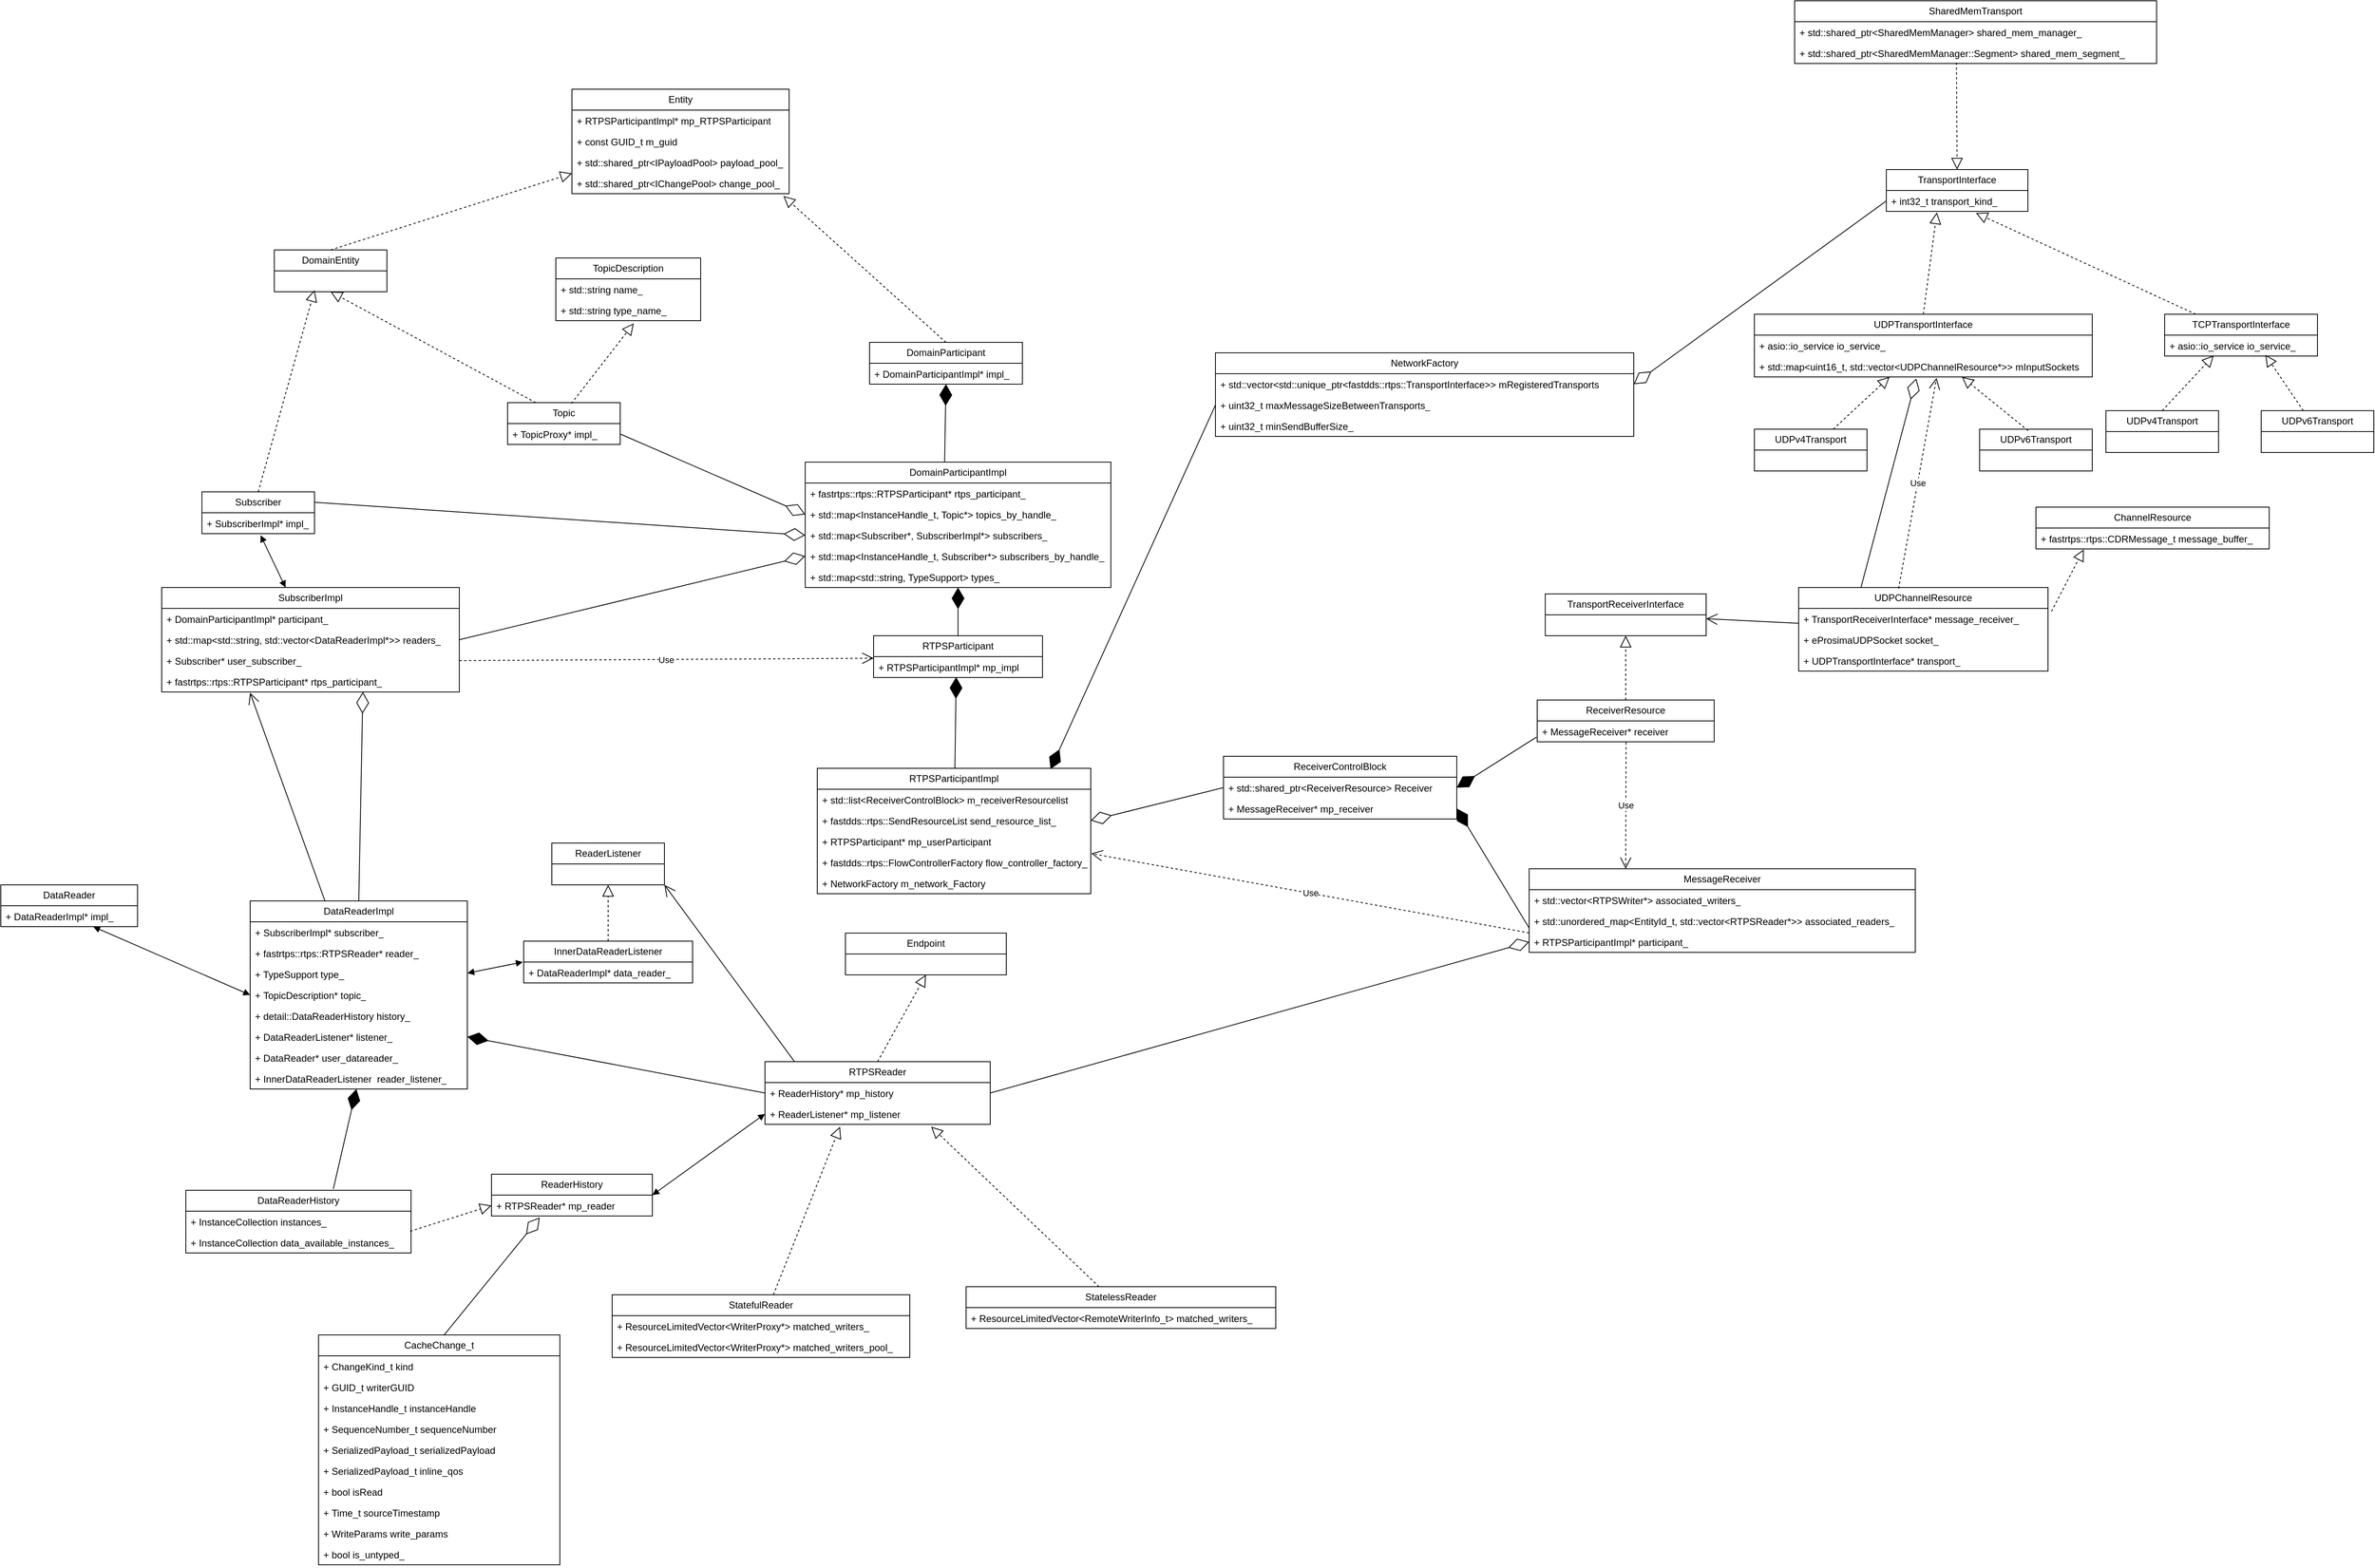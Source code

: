 <mxfile version="26.1.1">
  <diagram name="第 1 页" id="vm6wRU-FiRaA4zd8OIxc">
    <mxGraphModel dx="2431" dy="2012" grid="1" gridSize="10" guides="1" tooltips="1" connect="1" arrows="1" fold="1" page="1" pageScale="1" pageWidth="827" pageHeight="1169" math="0" shadow="0">
      <root>
        <mxCell id="0" />
        <mxCell id="1" parent="0" />
        <mxCell id="5msKdxK_E8r9SVuPKgx9-21" value="DomainParticipant" style="swimlane;fontStyle=0;childLayout=stackLayout;horizontal=1;startSize=26;fillColor=none;horizontalStack=0;resizeParent=1;resizeParentMax=0;resizeLast=0;collapsible=1;marginBottom=0;whiteSpace=wrap;html=1;" parent="1" vertex="1">
          <mxGeometry x="390" y="255" width="190" height="52" as="geometry" />
        </mxCell>
        <mxCell id="5msKdxK_E8r9SVuPKgx9-22" value="+&amp;nbsp;DomainParticipantImpl* impl_" style="text;strokeColor=none;fillColor=none;align=left;verticalAlign=top;spacingLeft=4;spacingRight=4;overflow=hidden;rotatable=0;points=[[0,0.5],[1,0.5]];portConstraint=eastwest;whiteSpace=wrap;html=1;" parent="5msKdxK_E8r9SVuPKgx9-21" vertex="1">
          <mxGeometry y="26" width="190" height="26" as="geometry" />
        </mxCell>
        <mxCell id="5msKdxK_E8r9SVuPKgx9-23" value="Topic" style="swimlane;fontStyle=0;childLayout=stackLayout;horizontal=1;startSize=26;fillColor=none;horizontalStack=0;resizeParent=1;resizeParentMax=0;resizeLast=0;collapsible=1;marginBottom=0;whiteSpace=wrap;html=1;" parent="1" vertex="1">
          <mxGeometry x="-60" y="330" width="140" height="52" as="geometry" />
        </mxCell>
        <mxCell id="5msKdxK_E8r9SVuPKgx9-24" value="+ TopicProxy* impl_" style="text;strokeColor=none;fillColor=none;align=left;verticalAlign=top;spacingLeft=4;spacingRight=4;overflow=hidden;rotatable=0;points=[[0,0.5],[1,0.5]];portConstraint=eastwest;whiteSpace=wrap;html=1;" parent="5msKdxK_E8r9SVuPKgx9-23" vertex="1">
          <mxGeometry y="26" width="140" height="26" as="geometry" />
        </mxCell>
        <mxCell id="5msKdxK_E8r9SVuPKgx9-25" value="TopicDescription" style="swimlane;fontStyle=0;childLayout=stackLayout;horizontal=1;startSize=26;fillColor=none;horizontalStack=0;resizeParent=1;resizeParentMax=0;resizeLast=0;collapsible=1;marginBottom=0;whiteSpace=wrap;html=1;" parent="1" vertex="1">
          <mxGeometry y="150" width="180" height="78" as="geometry" />
        </mxCell>
        <mxCell id="5msKdxK_E8r9SVuPKgx9-26" value="+ std::string name_" style="text;strokeColor=none;fillColor=none;align=left;verticalAlign=top;spacingLeft=4;spacingRight=4;overflow=hidden;rotatable=0;points=[[0,0.5],[1,0.5]];portConstraint=eastwest;whiteSpace=wrap;html=1;" parent="5msKdxK_E8r9SVuPKgx9-25" vertex="1">
          <mxGeometry y="26" width="180" height="26" as="geometry" />
        </mxCell>
        <mxCell id="5msKdxK_E8r9SVuPKgx9-27" value="+ std::string type_name_" style="text;strokeColor=none;fillColor=none;align=left;verticalAlign=top;spacingLeft=4;spacingRight=4;overflow=hidden;rotatable=0;points=[[0,0.5],[1,0.5]];portConstraint=eastwest;whiteSpace=wrap;html=1;" parent="5msKdxK_E8r9SVuPKgx9-25" vertex="1">
          <mxGeometry y="52" width="180" height="26" as="geometry" />
        </mxCell>
        <mxCell id="5msKdxK_E8r9SVuPKgx9-28" value="&lt;span style=&quot;text-align: left;&quot;&gt;DomainParticipantImpl&lt;/span&gt;" style="swimlane;fontStyle=0;childLayout=stackLayout;horizontal=1;startSize=26;fillColor=none;horizontalStack=0;resizeParent=1;resizeParentMax=0;resizeLast=0;collapsible=1;marginBottom=0;whiteSpace=wrap;html=1;" parent="1" vertex="1">
          <mxGeometry x="310" y="404" width="380" height="156" as="geometry" />
        </mxCell>
        <mxCell id="5msKdxK_E8r9SVuPKgx9-29" value="+&amp;nbsp;fastrtps::rtps::RTPSParticipant* rtps_participant_" style="text;strokeColor=none;fillColor=none;align=left;verticalAlign=top;spacingLeft=4;spacingRight=4;overflow=hidden;rotatable=0;points=[[0,0.5],[1,0.5]];portConstraint=eastwest;whiteSpace=wrap;html=1;" parent="5msKdxK_E8r9SVuPKgx9-28" vertex="1">
          <mxGeometry y="26" width="380" height="26" as="geometry" />
        </mxCell>
        <mxCell id="5msKdxK_E8r9SVuPKgx9-30" value="+ std::map&amp;lt;InstanceHandle_t, Topic*&amp;gt; topics_by_handle_" style="text;strokeColor=none;fillColor=none;align=left;verticalAlign=top;spacingLeft=4;spacingRight=4;overflow=hidden;rotatable=0;points=[[0,0.5],[1,0.5]];portConstraint=eastwest;whiteSpace=wrap;html=1;" parent="5msKdxK_E8r9SVuPKgx9-28" vertex="1">
          <mxGeometry y="52" width="380" height="26" as="geometry" />
        </mxCell>
        <mxCell id="5msKdxK_E8r9SVuPKgx9-31" value="+&amp;nbsp;std::map&amp;lt;Subscriber*, SubscriberImpl*&amp;gt; subscribers_" style="text;strokeColor=none;fillColor=none;align=left;verticalAlign=top;spacingLeft=4;spacingRight=4;overflow=hidden;rotatable=0;points=[[0,0.5],[1,0.5]];portConstraint=eastwest;whiteSpace=wrap;html=1;" parent="5msKdxK_E8r9SVuPKgx9-28" vertex="1">
          <mxGeometry y="78" width="380" height="26" as="geometry" />
        </mxCell>
        <mxCell id="5msKdxK_E8r9SVuPKgx9-32" value="+ std::map&amp;lt;InstanceHandle_t, Subscriber*&amp;gt; subscribers_by_handle_" style="text;strokeColor=none;fillColor=none;align=left;verticalAlign=top;spacingLeft=4;spacingRight=4;overflow=hidden;rotatable=0;points=[[0,0.5],[1,0.5]];portConstraint=eastwest;whiteSpace=wrap;html=1;" parent="5msKdxK_E8r9SVuPKgx9-28" vertex="1">
          <mxGeometry y="104" width="380" height="26" as="geometry" />
        </mxCell>
        <mxCell id="yxsyLYAX-XFM5WchAZB6-1" value="+&amp;nbsp;std::map&amp;lt;std::string, TypeSupport&amp;gt; types_" style="text;strokeColor=none;fillColor=none;align=left;verticalAlign=top;spacingLeft=4;spacingRight=4;overflow=hidden;rotatable=0;points=[[0,0.5],[1,0.5]];portConstraint=eastwest;whiteSpace=wrap;html=1;" parent="5msKdxK_E8r9SVuPKgx9-28" vertex="1">
          <mxGeometry y="130" width="380" height="26" as="geometry" />
        </mxCell>
        <mxCell id="5msKdxK_E8r9SVuPKgx9-33" value="&lt;span style=&quot;text-align: left;&quot;&gt;RTPSParticipant&lt;/span&gt;" style="swimlane;fontStyle=0;childLayout=stackLayout;horizontal=1;startSize=26;fillColor=none;horizontalStack=0;resizeParent=1;resizeParentMax=0;resizeLast=0;collapsible=1;marginBottom=0;whiteSpace=wrap;html=1;" parent="1" vertex="1">
          <mxGeometry x="395" y="620" width="210" height="52" as="geometry" />
        </mxCell>
        <mxCell id="5msKdxK_E8r9SVuPKgx9-34" value="+&amp;nbsp;RTPSParticipantImpl* mp_impl" style="text;strokeColor=none;fillColor=none;align=left;verticalAlign=top;spacingLeft=4;spacingRight=4;overflow=hidden;rotatable=0;points=[[0,0.5],[1,0.5]];portConstraint=eastwest;whiteSpace=wrap;html=1;" parent="5msKdxK_E8r9SVuPKgx9-33" vertex="1">
          <mxGeometry y="26" width="210" height="26" as="geometry" />
        </mxCell>
        <mxCell id="5msKdxK_E8r9SVuPKgx9-35" value="" style="endArrow=diamondThin;endFill=1;endSize=24;html=1;rounded=0;entryX=0.5;entryY=1;entryDx=0;entryDy=0;exitX=0.456;exitY=0;exitDx=0;exitDy=0;exitPerimeter=0;" parent="1" source="5msKdxK_E8r9SVuPKgx9-28" target="5msKdxK_E8r9SVuPKgx9-21" edge="1">
          <mxGeometry width="160" relative="1" as="geometry">
            <mxPoint x="230" y="295" as="sourcePoint" />
            <mxPoint x="390" y="295" as="targetPoint" />
          </mxGeometry>
        </mxCell>
        <mxCell id="5msKdxK_E8r9SVuPKgx9-36" value="" style="endArrow=diamondThin;endFill=1;endSize=24;html=1;rounded=0;exitX=0.5;exitY=0;exitDx=0;exitDy=0;" parent="1" source="5msKdxK_E8r9SVuPKgx9-33" target="5msKdxK_E8r9SVuPKgx9-28" edge="1">
          <mxGeometry width="160" relative="1" as="geometry">
            <mxPoint x="441" y="575" as="sourcePoint" />
            <mxPoint x="497.34" y="574.822" as="targetPoint" />
          </mxGeometry>
        </mxCell>
        <mxCell id="5msKdxK_E8r9SVuPKgx9-37" value="RTPSParticipantImpl" style="swimlane;fontStyle=0;childLayout=stackLayout;horizontal=1;startSize=26;fillColor=none;horizontalStack=0;resizeParent=1;resizeParentMax=0;resizeLast=0;collapsible=1;marginBottom=0;whiteSpace=wrap;html=1;" parent="1" vertex="1">
          <mxGeometry x="325" y="785" width="340" height="156" as="geometry" />
        </mxCell>
        <mxCell id="5msKdxK_E8r9SVuPKgx9-38" value="+&amp;nbsp;std::list&amp;lt;ReceiverControlBlock&amp;gt; m_receiverResourcelist" style="text;strokeColor=none;fillColor=none;align=left;verticalAlign=top;spacingLeft=4;spacingRight=4;overflow=hidden;rotatable=0;points=[[0,0.5],[1,0.5]];portConstraint=eastwest;whiteSpace=wrap;html=1;" parent="5msKdxK_E8r9SVuPKgx9-37" vertex="1">
          <mxGeometry y="26" width="340" height="26" as="geometry" />
        </mxCell>
        <mxCell id="5msKdxK_E8r9SVuPKgx9-39" value="+ fastdds::rtps::SendResourceList send_resource_list_" style="text;strokeColor=none;fillColor=none;align=left;verticalAlign=top;spacingLeft=4;spacingRight=4;overflow=hidden;rotatable=0;points=[[0,0.5],[1,0.5]];portConstraint=eastwest;whiteSpace=wrap;html=1;" parent="5msKdxK_E8r9SVuPKgx9-37" vertex="1">
          <mxGeometry y="52" width="340" height="26" as="geometry" />
        </mxCell>
        <mxCell id="5msKdxK_E8r9SVuPKgx9-40" value="+ RTPSParticipant* mp_userParticipant" style="text;strokeColor=none;fillColor=none;align=left;verticalAlign=top;spacingLeft=4;spacingRight=4;overflow=hidden;rotatable=0;points=[[0,0.5],[1,0.5]];portConstraint=eastwest;whiteSpace=wrap;html=1;" parent="5msKdxK_E8r9SVuPKgx9-37" vertex="1">
          <mxGeometry y="78" width="340" height="26" as="geometry" />
        </mxCell>
        <mxCell id="5msKdxK_E8r9SVuPKgx9-41" value="+&amp;nbsp;fastdds::rtps::FlowControllerFactory flow_controller_factory_" style="text;strokeColor=none;fillColor=none;align=left;verticalAlign=top;spacingLeft=4;spacingRight=4;overflow=hidden;rotatable=0;points=[[0,0.5],[1,0.5]];portConstraint=eastwest;whiteSpace=wrap;html=1;" parent="5msKdxK_E8r9SVuPKgx9-37" vertex="1">
          <mxGeometry y="104" width="340" height="26" as="geometry" />
        </mxCell>
        <mxCell id="5msKdxK_E8r9SVuPKgx9-42" value="+&amp;nbsp;NetworkFactory m_network_Factory" style="text;strokeColor=none;fillColor=none;align=left;verticalAlign=top;spacingLeft=4;spacingRight=4;overflow=hidden;rotatable=0;points=[[0,0.5],[1,0.5]];portConstraint=eastwest;whiteSpace=wrap;html=1;" parent="5msKdxK_E8r9SVuPKgx9-37" vertex="1">
          <mxGeometry y="130" width="340" height="26" as="geometry" />
        </mxCell>
        <mxCell id="5msKdxK_E8r9SVuPKgx9-43" value="" style="endArrow=diamondThin;endFill=1;endSize=24;html=1;rounded=0;entryX=0.489;entryY=0.981;entryDx=0;entryDy=0;entryPerimeter=0;" parent="1" source="5msKdxK_E8r9SVuPKgx9-37" target="5msKdxK_E8r9SVuPKgx9-34" edge="1">
          <mxGeometry width="160" relative="1" as="geometry">
            <mxPoint x="180" y="394" as="sourcePoint" />
            <mxPoint x="310" y="394" as="targetPoint" />
          </mxGeometry>
        </mxCell>
        <mxCell id="5msKdxK_E8r9SVuPKgx9-44" value="DomainEntity" style="swimlane;fontStyle=0;childLayout=stackLayout;horizontal=1;startSize=26;fillColor=none;horizontalStack=0;resizeParent=1;resizeParentMax=0;resizeLast=0;collapsible=1;marginBottom=0;whiteSpace=wrap;html=1;" parent="1" vertex="1">
          <mxGeometry x="-350" y="140" width="140" height="52" as="geometry" />
        </mxCell>
        <mxCell id="5msKdxK_E8r9SVuPKgx9-45" value="" style="endArrow=block;dashed=1;endFill=0;endSize=12;html=1;rounded=0;entryX=0;entryY=0.03;entryDx=0;entryDy=0;exitX=0.5;exitY=0;exitDx=0;exitDy=0;entryPerimeter=0;" parent="1" source="5msKdxK_E8r9SVuPKgx9-44" target="5msKdxK_E8r9SVuPKgx9-131" edge="1">
          <mxGeometry width="160" relative="1" as="geometry">
            <mxPoint x="320" y="210" as="sourcePoint" />
            <mxPoint x="-285.0" y="22.0" as="targetPoint" />
          </mxGeometry>
        </mxCell>
        <mxCell id="5msKdxK_E8r9SVuPKgx9-48" value="" style="endArrow=block;dashed=1;endFill=0;endSize=12;html=1;rounded=0;entryX=0.5;entryY=1;entryDx=0;entryDy=0;exitX=0.25;exitY=0;exitDx=0;exitDy=0;" parent="1" source="5msKdxK_E8r9SVuPKgx9-23" target="5msKdxK_E8r9SVuPKgx9-44" edge="1">
          <mxGeometry width="160" relative="1" as="geometry">
            <mxPoint x="-130" y="350" as="sourcePoint" />
            <mxPoint x="285" y="102" as="targetPoint" />
          </mxGeometry>
        </mxCell>
        <mxCell id="5msKdxK_E8r9SVuPKgx9-49" value="" style="endArrow=diamondThin;endFill=0;endSize=24;html=1;rounded=0;entryX=0;entryY=0.5;entryDx=0;entryDy=0;exitX=1;exitY=0.5;exitDx=0;exitDy=0;" parent="1" source="5msKdxK_E8r9SVuPKgx9-24" target="5msKdxK_E8r9SVuPKgx9-30" edge="1">
          <mxGeometry width="160" relative="1" as="geometry">
            <mxPoint x="70" y="310" as="sourcePoint" />
            <mxPoint x="230" y="310" as="targetPoint" />
          </mxGeometry>
        </mxCell>
        <mxCell id="5msKdxK_E8r9SVuPKgx9-50" value="" style="endArrow=block;dashed=1;endFill=0;endSize=12;html=1;rounded=0;entryX=0.538;entryY=1.128;entryDx=0;entryDy=0;entryPerimeter=0;exitX=0.567;exitY=0.019;exitDx=0;exitDy=0;exitPerimeter=0;" parent="1" source="5msKdxK_E8r9SVuPKgx9-23" target="5msKdxK_E8r9SVuPKgx9-27" edge="1">
          <mxGeometry width="160" relative="1" as="geometry">
            <mxPoint x="-125" y="356" as="sourcePoint" />
            <mxPoint x="100" y="272" as="targetPoint" />
          </mxGeometry>
        </mxCell>
        <mxCell id="5msKdxK_E8r9SVuPKgx9-127" value="Entity" style="swimlane;fontStyle=0;childLayout=stackLayout;horizontal=1;startSize=26;fillColor=none;horizontalStack=0;resizeParent=1;resizeParentMax=0;resizeLast=0;collapsible=1;marginBottom=0;whiteSpace=wrap;html=1;" parent="1" vertex="1">
          <mxGeometry x="20" y="-60" width="270" height="130" as="geometry" />
        </mxCell>
        <mxCell id="5msKdxK_E8r9SVuPKgx9-128" value="+ RTPSParticipantImpl* mp_RTPSParticipant" style="text;strokeColor=none;fillColor=none;align=left;verticalAlign=top;spacingLeft=4;spacingRight=4;overflow=hidden;rotatable=0;points=[[0,0.5],[1,0.5]];portConstraint=eastwest;whiteSpace=wrap;html=1;" parent="5msKdxK_E8r9SVuPKgx9-127" vertex="1">
          <mxGeometry y="26" width="270" height="26" as="geometry" />
        </mxCell>
        <mxCell id="5msKdxK_E8r9SVuPKgx9-129" value="+ const GUID_t m_guid" style="text;strokeColor=none;fillColor=none;align=left;verticalAlign=top;spacingLeft=4;spacingRight=4;overflow=hidden;rotatable=0;points=[[0,0.5],[1,0.5]];portConstraint=eastwest;whiteSpace=wrap;html=1;" parent="5msKdxK_E8r9SVuPKgx9-127" vertex="1">
          <mxGeometry y="52" width="270" height="26" as="geometry" />
        </mxCell>
        <mxCell id="5msKdxK_E8r9SVuPKgx9-130" value="+ std::shared_ptr&amp;lt;IPayloadPool&amp;gt; payload_pool_" style="text;strokeColor=none;fillColor=none;align=left;verticalAlign=top;spacingLeft=4;spacingRight=4;overflow=hidden;rotatable=0;points=[[0,0.5],[1,0.5]];portConstraint=eastwest;whiteSpace=wrap;html=1;" parent="5msKdxK_E8r9SVuPKgx9-127" vertex="1">
          <mxGeometry y="78" width="270" height="26" as="geometry" />
        </mxCell>
        <mxCell id="5msKdxK_E8r9SVuPKgx9-131" value="+&amp;nbsp;std::shared_ptr&amp;lt;IChangePool&amp;gt; change_pool_" style="text;strokeColor=none;fillColor=none;align=left;verticalAlign=top;spacingLeft=4;spacingRight=4;overflow=hidden;rotatable=0;points=[[0,0.5],[1,0.5]];portConstraint=eastwest;whiteSpace=wrap;html=1;" parent="5msKdxK_E8r9SVuPKgx9-127" vertex="1">
          <mxGeometry y="104" width="270" height="26" as="geometry" />
        </mxCell>
        <mxCell id="5msKdxK_E8r9SVuPKgx9-134" value="" style="endArrow=block;dashed=1;endFill=0;endSize=12;html=1;rounded=0;entryX=0.974;entryY=1.113;entryDx=0;entryDy=0;exitX=0.5;exitY=0;exitDx=0;exitDy=0;entryPerimeter=0;" parent="1" source="5msKdxK_E8r9SVuPKgx9-21" target="5msKdxK_E8r9SVuPKgx9-131" edge="1">
          <mxGeometry width="160" relative="1" as="geometry">
            <mxPoint x="-270" y="150" as="sourcePoint" />
            <mxPoint x="30" y="55" as="targetPoint" />
          </mxGeometry>
        </mxCell>
        <mxCell id="HrnX2ELBzhHlNBZe5HWv-1" value="Subscriber" style="swimlane;fontStyle=0;childLayout=stackLayout;horizontal=1;startSize=26;fillColor=none;horizontalStack=0;resizeParent=1;resizeParentMax=0;resizeLast=0;collapsible=1;marginBottom=0;whiteSpace=wrap;html=1;" parent="1" vertex="1">
          <mxGeometry x="-440" y="441" width="140" height="52" as="geometry" />
        </mxCell>
        <mxCell id="HrnX2ELBzhHlNBZe5HWv-2" value="+ SubscriberImpl* impl_" style="text;strokeColor=none;fillColor=none;align=left;verticalAlign=top;spacingLeft=4;spacingRight=4;overflow=hidden;rotatable=0;points=[[0,0.5],[1,0.5]];portConstraint=eastwest;whiteSpace=wrap;html=1;" parent="HrnX2ELBzhHlNBZe5HWv-1" vertex="1">
          <mxGeometry y="26" width="140" height="26" as="geometry" />
        </mxCell>
        <mxCell id="HrnX2ELBzhHlNBZe5HWv-5" value="&lt;span style=&quot;text-align: left;&quot;&gt;SubscriberImpl&lt;/span&gt;" style="swimlane;fontStyle=0;childLayout=stackLayout;horizontal=1;startSize=26;fillColor=none;horizontalStack=0;resizeParent=1;resizeParentMax=0;resizeLast=0;collapsible=1;marginBottom=0;whiteSpace=wrap;html=1;" parent="1" vertex="1">
          <mxGeometry x="-490" y="560" width="370" height="130" as="geometry" />
        </mxCell>
        <mxCell id="HrnX2ELBzhHlNBZe5HWv-6" value="+&amp;nbsp;DomainParticipantImpl* participant_" style="text;strokeColor=none;fillColor=none;align=left;verticalAlign=top;spacingLeft=4;spacingRight=4;overflow=hidden;rotatable=0;points=[[0,0.5],[1,0.5]];portConstraint=eastwest;whiteSpace=wrap;html=1;" parent="HrnX2ELBzhHlNBZe5HWv-5" vertex="1">
          <mxGeometry y="26" width="370" height="26" as="geometry" />
        </mxCell>
        <mxCell id="HrnX2ELBzhHlNBZe5HWv-7" value="+&amp;nbsp;std::map&amp;lt;std::string, std::vector&amp;lt;DataReaderImpl*&amp;gt;&amp;gt; readers_" style="text;strokeColor=none;fillColor=none;align=left;verticalAlign=top;spacingLeft=4;spacingRight=4;overflow=hidden;rotatable=0;points=[[0,0.5],[1,0.5]];portConstraint=eastwest;whiteSpace=wrap;html=1;" parent="HrnX2ELBzhHlNBZe5HWv-5" vertex="1">
          <mxGeometry y="52" width="370" height="26" as="geometry" />
        </mxCell>
        <mxCell id="HrnX2ELBzhHlNBZe5HWv-8" value="+&amp;nbsp;Subscriber* user_subscriber_" style="text;strokeColor=none;fillColor=none;align=left;verticalAlign=top;spacingLeft=4;spacingRight=4;overflow=hidden;rotatable=0;points=[[0,0.5],[1,0.5]];portConstraint=eastwest;whiteSpace=wrap;html=1;" parent="HrnX2ELBzhHlNBZe5HWv-5" vertex="1">
          <mxGeometry y="78" width="370" height="26" as="geometry" />
        </mxCell>
        <mxCell id="HrnX2ELBzhHlNBZe5HWv-9" value="+&amp;nbsp;fastrtps::rtps::RTPSParticipant* rtps_participant_" style="text;strokeColor=none;fillColor=none;align=left;verticalAlign=top;spacingLeft=4;spacingRight=4;overflow=hidden;rotatable=0;points=[[0,0.5],[1,0.5]];portConstraint=eastwest;whiteSpace=wrap;html=1;" parent="HrnX2ELBzhHlNBZe5HWv-5" vertex="1">
          <mxGeometry y="104" width="370" height="26" as="geometry" />
        </mxCell>
        <mxCell id="HrnX2ELBzhHlNBZe5HWv-10" value="" style="endArrow=block;startArrow=block;endFill=1;startFill=1;html=1;rounded=0;exitX=0.521;exitY=1.077;exitDx=0;exitDy=0;exitPerimeter=0;" parent="1" source="HrnX2ELBzhHlNBZe5HWv-2" target="HrnX2ELBzhHlNBZe5HWv-5" edge="1">
          <mxGeometry width="160" relative="1" as="geometry">
            <mxPoint x="-387" y="474" as="sourcePoint" />
            <mxPoint x="-439" y="621" as="targetPoint" />
          </mxGeometry>
        </mxCell>
        <mxCell id="HrnX2ELBzhHlNBZe5HWv-11" value="" style="endArrow=block;dashed=1;endFill=0;endSize=12;html=1;rounded=0;exitX=0.5;exitY=0;exitDx=0;exitDy=0;" parent="1" source="HrnX2ELBzhHlNBZe5HWv-1" edge="1">
          <mxGeometry width="160" relative="1" as="geometry">
            <mxPoint x="-115" y="366" as="sourcePoint" />
            <mxPoint x="-300" y="190" as="targetPoint" />
          </mxGeometry>
        </mxCell>
        <mxCell id="HrnX2ELBzhHlNBZe5HWv-12" value="" style="endArrow=diamondThin;endFill=0;endSize=24;html=1;rounded=0;entryX=0;entryY=0.5;entryDx=0;entryDy=0;exitX=1;exitY=0.25;exitDx=0;exitDy=0;" parent="1" source="HrnX2ELBzhHlNBZe5HWv-1" target="5msKdxK_E8r9SVuPKgx9-31" edge="1">
          <mxGeometry width="160" relative="1" as="geometry">
            <mxPoint x="-10" y="405" as="sourcePoint" />
            <mxPoint x="320" y="490" as="targetPoint" />
          </mxGeometry>
        </mxCell>
        <mxCell id="HrnX2ELBzhHlNBZe5HWv-13" value="" style="endArrow=diamondThin;endFill=0;endSize=24;html=1;rounded=0;entryX=0;entryY=0.5;entryDx=0;entryDy=0;exitX=1;exitY=0.5;exitDx=0;exitDy=0;" parent="1" source="HrnX2ELBzhHlNBZe5HWv-7" target="5msKdxK_E8r9SVuPKgx9-32" edge="1">
          <mxGeometry width="160" relative="1" as="geometry">
            <mxPoint x="-295" y="476" as="sourcePoint" />
            <mxPoint x="320" y="516" as="targetPoint" />
          </mxGeometry>
        </mxCell>
        <mxCell id="HrnX2ELBzhHlNBZe5HWv-14" value="Use" style="endArrow=open;endSize=12;dashed=1;html=1;rounded=0;entryX=0.001;entryY=0.077;entryDx=0;entryDy=0;entryPerimeter=0;exitX=1;exitY=0.5;exitDx=0;exitDy=0;" parent="1" source="HrnX2ELBzhHlNBZe5HWv-8" edge="1">
          <mxGeometry width="160" relative="1" as="geometry">
            <mxPoint x="-230" y="722" as="sourcePoint" />
            <mxPoint x="395" y="648" as="targetPoint" />
          </mxGeometry>
        </mxCell>
        <mxCell id="HrnX2ELBzhHlNBZe5HWv-15" value="DataReaderImpl" style="swimlane;fontStyle=0;childLayout=stackLayout;horizontal=1;startSize=26;fillColor=none;horizontalStack=0;resizeParent=1;resizeParentMax=0;resizeLast=0;collapsible=1;marginBottom=0;whiteSpace=wrap;html=1;" parent="1" vertex="1">
          <mxGeometry x="-380" y="950" width="270" height="234" as="geometry" />
        </mxCell>
        <mxCell id="HrnX2ELBzhHlNBZe5HWv-16" value="+ SubscriberImpl* subscriber_" style="text;strokeColor=none;fillColor=none;align=left;verticalAlign=top;spacingLeft=4;spacingRight=4;overflow=hidden;rotatable=0;points=[[0,0.5],[1,0.5]];portConstraint=eastwest;whiteSpace=wrap;html=1;" parent="HrnX2ELBzhHlNBZe5HWv-15" vertex="1">
          <mxGeometry y="26" width="270" height="26" as="geometry" />
        </mxCell>
        <mxCell id="HrnX2ELBzhHlNBZe5HWv-17" value="+&amp;nbsp;fastrtps::rtps::RTPSReader* reader_" style="text;strokeColor=none;fillColor=none;align=left;verticalAlign=top;spacingLeft=4;spacingRight=4;overflow=hidden;rotatable=0;points=[[0,0.5],[1,0.5]];portConstraint=eastwest;whiteSpace=wrap;html=1;" parent="HrnX2ELBzhHlNBZe5HWv-15" vertex="1">
          <mxGeometry y="52" width="270" height="26" as="geometry" />
        </mxCell>
        <mxCell id="HrnX2ELBzhHlNBZe5HWv-18" value="+ TypeSupport type_" style="text;strokeColor=none;fillColor=none;align=left;verticalAlign=top;spacingLeft=4;spacingRight=4;overflow=hidden;rotatable=0;points=[[0,0.5],[1,0.5]];portConstraint=eastwest;whiteSpace=wrap;html=1;" parent="HrnX2ELBzhHlNBZe5HWv-15" vertex="1">
          <mxGeometry y="78" width="270" height="26" as="geometry" />
        </mxCell>
        <mxCell id="HrnX2ELBzhHlNBZe5HWv-19" value="+&amp;nbsp;TopicDescription* topic_" style="text;strokeColor=none;fillColor=none;align=left;verticalAlign=top;spacingLeft=4;spacingRight=4;overflow=hidden;rotatable=0;points=[[0,0.5],[1,0.5]];portConstraint=eastwest;whiteSpace=wrap;html=1;" parent="HrnX2ELBzhHlNBZe5HWv-15" vertex="1">
          <mxGeometry y="104" width="270" height="26" as="geometry" />
        </mxCell>
        <mxCell id="HrnX2ELBzhHlNBZe5HWv-20" value="+&amp;nbsp;detail::DataReaderHistory history_" style="text;strokeColor=none;fillColor=none;align=left;verticalAlign=top;spacingLeft=4;spacingRight=4;overflow=hidden;rotatable=0;points=[[0,0.5],[1,0.5]];portConstraint=eastwest;whiteSpace=wrap;html=1;" parent="HrnX2ELBzhHlNBZe5HWv-15" vertex="1">
          <mxGeometry y="130" width="270" height="26" as="geometry" />
        </mxCell>
        <mxCell id="HrnX2ELBzhHlNBZe5HWv-21" value="+ DataReaderListener* listener_" style="text;strokeColor=none;fillColor=none;align=left;verticalAlign=top;spacingLeft=4;spacingRight=4;overflow=hidden;rotatable=0;points=[[0,0.5],[1,0.5]];portConstraint=eastwest;whiteSpace=wrap;html=1;" parent="HrnX2ELBzhHlNBZe5HWv-15" vertex="1">
          <mxGeometry y="156" width="270" height="26" as="geometry" />
        </mxCell>
        <mxCell id="HrnX2ELBzhHlNBZe5HWv-24" value="+&amp;nbsp;DataReader* user_datareader_" style="text;strokeColor=none;fillColor=none;align=left;verticalAlign=top;spacingLeft=4;spacingRight=4;overflow=hidden;rotatable=0;points=[[0,0.5],[1,0.5]];portConstraint=eastwest;whiteSpace=wrap;html=1;" parent="HrnX2ELBzhHlNBZe5HWv-15" vertex="1">
          <mxGeometry y="182" width="270" height="26" as="geometry" />
        </mxCell>
        <mxCell id="Xvd7FZ2ElcRuBAnNoigG-66" value="&lt;div style=&quot;text-align: center;&quot;&gt;&lt;span style=&quot;background-color: transparent; color: light-dark(rgb(0, 0, 0), rgb(255, 255, 255));&quot;&gt;+ &lt;/span&gt;&lt;span style=&quot;background-color: transparent;&quot;&gt;InnerDataReaderListener&amp;nbsp;&amp;nbsp;&lt;/span&gt;&lt;span style=&quot;background-color: transparent; text-align: left;&quot;&gt;reader_listener_&lt;/span&gt;&lt;/div&gt;" style="text;strokeColor=none;fillColor=none;align=left;verticalAlign=top;spacingLeft=4;spacingRight=4;overflow=hidden;rotatable=0;points=[[0,0.5],[1,0.5]];portConstraint=eastwest;whiteSpace=wrap;html=1;" parent="HrnX2ELBzhHlNBZe5HWv-15" vertex="1">
          <mxGeometry y="208" width="270" height="26" as="geometry" />
        </mxCell>
        <mxCell id="HrnX2ELBzhHlNBZe5HWv-22" value="DataReader" style="swimlane;fontStyle=0;childLayout=stackLayout;horizontal=1;startSize=26;fillColor=none;horizontalStack=0;resizeParent=1;resizeParentMax=0;resizeLast=0;collapsible=1;marginBottom=0;whiteSpace=wrap;html=1;" parent="1" vertex="1">
          <mxGeometry x="-690" y="930" width="170" height="52" as="geometry" />
        </mxCell>
        <mxCell id="HrnX2ELBzhHlNBZe5HWv-23" value="+&amp;nbsp;DataReaderImpl* impl_" style="text;strokeColor=none;fillColor=none;align=left;verticalAlign=top;spacingLeft=4;spacingRight=4;overflow=hidden;rotatable=0;points=[[0,0.5],[1,0.5]];portConstraint=eastwest;whiteSpace=wrap;html=1;" parent="HrnX2ELBzhHlNBZe5HWv-22" vertex="1">
          <mxGeometry y="26" width="170" height="26" as="geometry" />
        </mxCell>
        <mxCell id="HrnX2ELBzhHlNBZe5HWv-25" value="" style="endArrow=block;startArrow=block;endFill=1;startFill=1;html=1;rounded=0;exitX=0;exitY=0.5;exitDx=0;exitDy=0;" parent="1" source="HrnX2ELBzhHlNBZe5HWv-19" target="HrnX2ELBzhHlNBZe5HWv-23" edge="1">
          <mxGeometry width="160" relative="1" as="geometry">
            <mxPoint x="-111" y="1039" as="sourcePoint" />
            <mxPoint x="-250" y="1039" as="targetPoint" />
          </mxGeometry>
        </mxCell>
        <mxCell id="HrnX2ELBzhHlNBZe5HWv-26" value="" style="endArrow=diamondThin;endFill=0;endSize=24;html=1;rounded=0;entryX=0.676;entryY=1;entryDx=0;entryDy=0;exitX=0.5;exitY=0;exitDx=0;exitDy=0;entryPerimeter=0;" parent="1" source="HrnX2ELBzhHlNBZe5HWv-15" target="HrnX2ELBzhHlNBZe5HWv-9" edge="1">
          <mxGeometry width="160" relative="1" as="geometry">
            <mxPoint x="-110" y="635" as="sourcePoint" />
            <mxPoint x="320" y="542" as="targetPoint" />
          </mxGeometry>
        </mxCell>
        <mxCell id="HrnX2ELBzhHlNBZe5HWv-27" value="" style="endArrow=open;endFill=1;endSize=12;html=1;rounded=0;entryX=0.297;entryY=1.038;entryDx=0;entryDy=0;entryPerimeter=0;" parent="1" source="HrnX2ELBzhHlNBZe5HWv-15" target="HrnX2ELBzhHlNBZe5HWv-9" edge="1">
          <mxGeometry width="160" relative="1" as="geometry">
            <mxPoint x="-290" y="930" as="sourcePoint" />
            <mxPoint x="-397" y="750" as="targetPoint" />
          </mxGeometry>
        </mxCell>
        <mxCell id="HrnX2ELBzhHlNBZe5HWv-28" value="&lt;span style=&quot;text-align: left;&quot;&gt;RTPSReader&lt;/span&gt;" style="swimlane;fontStyle=0;childLayout=stackLayout;horizontal=1;startSize=26;fillColor=none;horizontalStack=0;resizeParent=1;resizeParentMax=0;resizeLast=0;collapsible=1;marginBottom=0;whiteSpace=wrap;html=1;" parent="1" vertex="1">
          <mxGeometry x="260" y="1150" width="280" height="78" as="geometry" />
        </mxCell>
        <mxCell id="HrnX2ELBzhHlNBZe5HWv-29" value="+ ReaderHistory* mp_history" style="text;strokeColor=none;fillColor=none;align=left;verticalAlign=top;spacingLeft=4;spacingRight=4;overflow=hidden;rotatable=0;points=[[0,0.5],[1,0.5]];portConstraint=eastwest;whiteSpace=wrap;html=1;" parent="HrnX2ELBzhHlNBZe5HWv-28" vertex="1">
          <mxGeometry y="26" width="280" height="26" as="geometry" />
        </mxCell>
        <mxCell id="HrnX2ELBzhHlNBZe5HWv-30" value="+ ReaderListener* mp_listener" style="text;strokeColor=none;fillColor=none;align=left;verticalAlign=top;spacingLeft=4;spacingRight=4;overflow=hidden;rotatable=0;points=[[0,0.5],[1,0.5]];portConstraint=eastwest;whiteSpace=wrap;html=1;" parent="HrnX2ELBzhHlNBZe5HWv-28" vertex="1">
          <mxGeometry y="52" width="280" height="26" as="geometry" />
        </mxCell>
        <mxCell id="HrnX2ELBzhHlNBZe5HWv-32" value="" style="endArrow=diamondThin;endFill=1;endSize=24;html=1;rounded=0;entryX=1;entryY=0.5;entryDx=0;entryDy=0;exitX=0;exitY=0.5;exitDx=0;exitDy=0;" parent="1" source="HrnX2ELBzhHlNBZe5HWv-29" target="HrnX2ELBzhHlNBZe5HWv-21" edge="1">
          <mxGeometry width="160" relative="1" as="geometry">
            <mxPoint x="259" y="1125" as="sourcePoint" />
            <mxPoint x="100" y="1057" as="targetPoint" />
          </mxGeometry>
        </mxCell>
        <mxCell id="HrnX2ELBzhHlNBZe5HWv-33" value="StatefulReader" style="swimlane;fontStyle=0;childLayout=stackLayout;horizontal=1;startSize=26;fillColor=none;horizontalStack=0;resizeParent=1;resizeParentMax=0;resizeLast=0;collapsible=1;marginBottom=0;whiteSpace=wrap;html=1;" parent="1" vertex="1">
          <mxGeometry x="70" y="1440" width="370" height="78" as="geometry" />
        </mxCell>
        <mxCell id="HrnX2ELBzhHlNBZe5HWv-34" value="+ ResourceLimitedVector&amp;lt;WriterProxy*&amp;gt; matched_writers_" style="text;strokeColor=none;fillColor=none;align=left;verticalAlign=top;spacingLeft=4;spacingRight=4;overflow=hidden;rotatable=0;points=[[0,0.5],[1,0.5]];portConstraint=eastwest;whiteSpace=wrap;html=1;" parent="HrnX2ELBzhHlNBZe5HWv-33" vertex="1">
          <mxGeometry y="26" width="370" height="26" as="geometry" />
        </mxCell>
        <mxCell id="HrnX2ELBzhHlNBZe5HWv-35" value="+ ResourceLimitedVector&amp;lt;WriterProxy*&amp;gt; matched_writers_pool_" style="text;strokeColor=none;fillColor=none;align=left;verticalAlign=top;spacingLeft=4;spacingRight=4;overflow=hidden;rotatable=0;points=[[0,0.5],[1,0.5]];portConstraint=eastwest;whiteSpace=wrap;html=1;" parent="HrnX2ELBzhHlNBZe5HWv-33" vertex="1">
          <mxGeometry y="52" width="370" height="26" as="geometry" />
        </mxCell>
        <mxCell id="HrnX2ELBzhHlNBZe5HWv-37" value="StatelessReader" style="swimlane;fontStyle=0;childLayout=stackLayout;horizontal=1;startSize=26;fillColor=none;horizontalStack=0;resizeParent=1;resizeParentMax=0;resizeLast=0;collapsible=1;marginBottom=0;whiteSpace=wrap;html=1;" parent="1" vertex="1">
          <mxGeometry x="510" y="1430" width="385" height="52" as="geometry" />
        </mxCell>
        <mxCell id="HrnX2ELBzhHlNBZe5HWv-38" value="+ ResourceLimitedVector&amp;lt;RemoteWriterInfo_t&amp;gt; matched_writers_" style="text;strokeColor=none;fillColor=none;align=left;verticalAlign=top;spacingLeft=4;spacingRight=4;overflow=hidden;rotatable=0;points=[[0,0.5],[1,0.5]];portConstraint=eastwest;whiteSpace=wrap;html=1;" parent="HrnX2ELBzhHlNBZe5HWv-37" vertex="1">
          <mxGeometry y="26" width="385" height="26" as="geometry" />
        </mxCell>
        <mxCell id="HrnX2ELBzhHlNBZe5HWv-42" value="" style="endArrow=block;dashed=1;endFill=0;endSize=12;html=1;rounded=0;entryX=0.738;entryY=1.115;entryDx=0;entryDy=0;entryPerimeter=0;" parent="1" source="HrnX2ELBzhHlNBZe5HWv-37" target="HrnX2ELBzhHlNBZe5HWv-30" edge="1">
          <mxGeometry width="160" relative="1" as="geometry">
            <mxPoint x="712" y="1322" as="sourcePoint" />
            <mxPoint x="510" y="1140" as="targetPoint" />
          </mxGeometry>
        </mxCell>
        <mxCell id="HrnX2ELBzhHlNBZe5HWv-43" value="" style="endArrow=block;dashed=1;endFill=0;endSize=12;html=1;rounded=0;entryX=0.333;entryY=1.115;entryDx=0;entryDy=0;entryPerimeter=0;" parent="1" source="HrnX2ELBzhHlNBZe5HWv-33" target="HrnX2ELBzhHlNBZe5HWv-30" edge="1">
          <mxGeometry width="160" relative="1" as="geometry">
            <mxPoint x="630" y="1240" as="sourcePoint" />
            <mxPoint x="477" y="1133" as="targetPoint" />
          </mxGeometry>
        </mxCell>
        <mxCell id="HrnX2ELBzhHlNBZe5HWv-44" value="DataReaderHistory" style="swimlane;fontStyle=0;childLayout=stackLayout;horizontal=1;startSize=26;fillColor=none;horizontalStack=0;resizeParent=1;resizeParentMax=0;resizeLast=0;collapsible=1;marginBottom=0;whiteSpace=wrap;html=1;" parent="1" vertex="1">
          <mxGeometry x="-460" y="1310" width="280" height="78" as="geometry" />
        </mxCell>
        <mxCell id="HrnX2ELBzhHlNBZe5HWv-45" value="+ InstanceCollection instances_" style="text;strokeColor=none;fillColor=none;align=left;verticalAlign=top;spacingLeft=4;spacingRight=4;overflow=hidden;rotatable=0;points=[[0,0.5],[1,0.5]];portConstraint=eastwest;whiteSpace=wrap;html=1;" parent="HrnX2ELBzhHlNBZe5HWv-44" vertex="1">
          <mxGeometry y="26" width="280" height="26" as="geometry" />
        </mxCell>
        <mxCell id="HrnX2ELBzhHlNBZe5HWv-46" value="+ InstanceCollection data_available_instances_" style="text;strokeColor=none;fillColor=none;align=left;verticalAlign=top;spacingLeft=4;spacingRight=4;overflow=hidden;rotatable=0;points=[[0,0.5],[1,0.5]];portConstraint=eastwest;whiteSpace=wrap;html=1;" parent="HrnX2ELBzhHlNBZe5HWv-44" vertex="1">
          <mxGeometry y="52" width="280" height="26" as="geometry" />
        </mxCell>
        <mxCell id="HrnX2ELBzhHlNBZe5HWv-48" value="" style="endArrow=diamondThin;endFill=1;endSize=24;html=1;rounded=0;exitX=0.655;exitY=-0.022;exitDx=0;exitDy=0;exitPerimeter=0;" parent="1" source="HrnX2ELBzhHlNBZe5HWv-44" target="Xvd7FZ2ElcRuBAnNoigG-66" edge="1">
          <mxGeometry width="160" relative="1" as="geometry">
            <mxPoint x="270" y="1091" as="sourcePoint" />
            <mxPoint x="100" y="1042" as="targetPoint" />
          </mxGeometry>
        </mxCell>
        <mxCell id="HrnX2ELBzhHlNBZe5HWv-49" value="ReaderHistory" style="swimlane;fontStyle=0;childLayout=stackLayout;horizontal=1;startSize=26;fillColor=none;horizontalStack=0;resizeParent=1;resizeParentMax=0;resizeLast=0;collapsible=1;marginBottom=0;whiteSpace=wrap;html=1;" parent="1" vertex="1">
          <mxGeometry x="-80" y="1290" width="200" height="52" as="geometry" />
        </mxCell>
        <mxCell id="HrnX2ELBzhHlNBZe5HWv-50" value="+ RTPSReader* mp_reader" style="text;strokeColor=none;fillColor=none;align=left;verticalAlign=top;spacingLeft=4;spacingRight=4;overflow=hidden;rotatable=0;points=[[0,0.5],[1,0.5]];portConstraint=eastwest;whiteSpace=wrap;html=1;" parent="HrnX2ELBzhHlNBZe5HWv-49" vertex="1">
          <mxGeometry y="26" width="200" height="26" as="geometry" />
        </mxCell>
        <mxCell id="HrnX2ELBzhHlNBZe5HWv-53" value="" style="endArrow=block;dashed=1;endFill=0;endSize=12;html=1;rounded=0;entryX=0;entryY=0.5;entryDx=0;entryDy=0;exitX=0.996;exitY=-0.038;exitDx=0;exitDy=0;exitPerimeter=0;" parent="1" source="HrnX2ELBzhHlNBZe5HWv-46" target="HrnX2ELBzhHlNBZe5HWv-50" edge="1">
          <mxGeometry width="160" relative="1" as="geometry">
            <mxPoint x="-220" y="1280" as="sourcePoint" />
            <mxPoint x="-100" y="1330" as="targetPoint" />
          </mxGeometry>
        </mxCell>
        <mxCell id="Xvd7FZ2ElcRuBAnNoigG-1" value="" style="endArrow=block;startArrow=block;endFill=1;startFill=1;html=1;rounded=0;exitX=0;exitY=0.5;exitDx=0;exitDy=0;entryX=1;entryY=0.5;entryDx=0;entryDy=0;" parent="1" source="HrnX2ELBzhHlNBZe5HWv-30" target="HrnX2ELBzhHlNBZe5HWv-49" edge="1">
          <mxGeometry width="160" relative="1" as="geometry">
            <mxPoint x="240" y="1196" as="sourcePoint" />
            <mxPoint x="130" y="1180" as="targetPoint" />
          </mxGeometry>
        </mxCell>
        <mxCell id="Xvd7FZ2ElcRuBAnNoigG-2" value="NetworkFactory" style="swimlane;fontStyle=0;childLayout=stackLayout;horizontal=1;startSize=26;fillColor=none;horizontalStack=0;resizeParent=1;resizeParentMax=0;resizeLast=0;collapsible=1;marginBottom=0;whiteSpace=wrap;html=1;" parent="1" vertex="1">
          <mxGeometry x="820" y="268" width="520" height="104" as="geometry" />
        </mxCell>
        <mxCell id="Xvd7FZ2ElcRuBAnNoigG-3" value="+ std::vector&amp;lt;std::unique_ptr&amp;lt;fastdds::rtps::TransportInterface&amp;gt;&amp;gt; mRegisteredTransports" style="text;strokeColor=none;fillColor=none;align=left;verticalAlign=top;spacingLeft=4;spacingRight=4;overflow=hidden;rotatable=0;points=[[0,0.5],[1,0.5]];portConstraint=eastwest;whiteSpace=wrap;html=1;" parent="Xvd7FZ2ElcRuBAnNoigG-2" vertex="1">
          <mxGeometry y="26" width="520" height="26" as="geometry" />
        </mxCell>
        <mxCell id="Xvd7FZ2ElcRuBAnNoigG-4" value="+ uint32_t maxMessageSizeBetweenTransports_" style="text;strokeColor=none;fillColor=none;align=left;verticalAlign=top;spacingLeft=4;spacingRight=4;overflow=hidden;rotatable=0;points=[[0,0.5],[1,0.5]];portConstraint=eastwest;whiteSpace=wrap;html=1;" parent="Xvd7FZ2ElcRuBAnNoigG-2" vertex="1">
          <mxGeometry y="52" width="520" height="26" as="geometry" />
        </mxCell>
        <mxCell id="Xvd7FZ2ElcRuBAnNoigG-5" value="+&amp;nbsp;uint32_t minSendBufferSize_" style="text;strokeColor=none;fillColor=none;align=left;verticalAlign=top;spacingLeft=4;spacingRight=4;overflow=hidden;rotatable=0;points=[[0,0.5],[1,0.5]];portConstraint=eastwest;whiteSpace=wrap;html=1;" parent="Xvd7FZ2ElcRuBAnNoigG-2" vertex="1">
          <mxGeometry y="78" width="520" height="26" as="geometry" />
        </mxCell>
        <mxCell id="Xvd7FZ2ElcRuBAnNoigG-6" value="" style="endArrow=diamondThin;endFill=1;endSize=24;html=1;rounded=0;entryX=0.853;entryY=0.007;entryDx=0;entryDy=0;entryPerimeter=0;exitX=0;exitY=0.5;exitDx=0;exitDy=0;" parent="1" source="Xvd7FZ2ElcRuBAnNoigG-4" edge="1">
          <mxGeometry width="160" relative="1" as="geometry">
            <mxPoint x="820" y="-80" as="sourcePoint" />
            <mxPoint x="615" y="786" as="targetPoint" />
          </mxGeometry>
        </mxCell>
        <mxCell id="Xvd7FZ2ElcRuBAnNoigG-7" value="&lt;span style=&quot;text-align: left;&quot;&gt;TransportInterface&lt;/span&gt;" style="swimlane;fontStyle=0;childLayout=stackLayout;horizontal=1;startSize=26;fillColor=none;horizontalStack=0;resizeParent=1;resizeParentMax=0;resizeLast=0;collapsible=1;marginBottom=0;whiteSpace=wrap;html=1;" parent="1" vertex="1">
          <mxGeometry x="1654" y="40" width="176" height="52" as="geometry" />
        </mxCell>
        <mxCell id="Xvd7FZ2ElcRuBAnNoigG-8" value="+&amp;nbsp;int32_t transport_kind_" style="text;strokeColor=none;fillColor=none;align=left;verticalAlign=top;spacingLeft=4;spacingRight=4;overflow=hidden;rotatable=0;points=[[0,0.5],[1,0.5]];portConstraint=eastwest;whiteSpace=wrap;html=1;" parent="Xvd7FZ2ElcRuBAnNoigG-7" vertex="1">
          <mxGeometry y="26" width="176" height="26" as="geometry" />
        </mxCell>
        <mxCell id="Xvd7FZ2ElcRuBAnNoigG-9" value="" style="endArrow=diamondThin;endFill=0;endSize=24;html=1;rounded=0;entryX=1;entryY=0.5;entryDx=0;entryDy=0;exitX=0;exitY=0.5;exitDx=0;exitDy=0;" parent="1" source="Xvd7FZ2ElcRuBAnNoigG-8" edge="1">
          <mxGeometry width="160" relative="1" as="geometry">
            <mxPoint x="1350" y="573" as="sourcePoint" />
            <mxPoint x="1340" y="307" as="targetPoint" />
          </mxGeometry>
        </mxCell>
        <mxCell id="Xvd7FZ2ElcRuBAnNoigG-10" value="SharedMemTransport" style="swimlane;fontStyle=0;childLayout=stackLayout;horizontal=1;startSize=26;fillColor=none;horizontalStack=0;resizeParent=1;resizeParentMax=0;resizeLast=0;collapsible=1;marginBottom=0;whiteSpace=wrap;html=1;" parent="1" vertex="1">
          <mxGeometry x="1540" y="-170" width="450" height="78" as="geometry" />
        </mxCell>
        <mxCell id="Xvd7FZ2ElcRuBAnNoigG-11" value="+ std::shared_ptr&amp;lt;SharedMemManager&amp;gt; shared_mem_manager_" style="text;strokeColor=none;fillColor=none;align=left;verticalAlign=top;spacingLeft=4;spacingRight=4;overflow=hidden;rotatable=0;points=[[0,0.5],[1,0.5]];portConstraint=eastwest;whiteSpace=wrap;html=1;" parent="Xvd7FZ2ElcRuBAnNoigG-10" vertex="1">
          <mxGeometry y="26" width="450" height="26" as="geometry" />
        </mxCell>
        <mxCell id="Xvd7FZ2ElcRuBAnNoigG-12" value="+&amp;nbsp;std::shared_ptr&amp;lt;SharedMemManager::Segment&amp;gt; shared_mem_segment_" style="text;strokeColor=none;fillColor=none;align=left;verticalAlign=top;spacingLeft=4;spacingRight=4;overflow=hidden;rotatable=0;points=[[0,0.5],[1,0.5]];portConstraint=eastwest;whiteSpace=wrap;html=1;" parent="Xvd7FZ2ElcRuBAnNoigG-10" vertex="1">
          <mxGeometry y="52" width="450" height="26" as="geometry" />
        </mxCell>
        <mxCell id="Xvd7FZ2ElcRuBAnNoigG-13" value="" style="endArrow=block;dashed=1;endFill=0;endSize=12;html=1;rounded=0;exitX=0.447;exitY=0.956;exitDx=0;exitDy=0;exitPerimeter=0;entryX=0.5;entryY=0;entryDx=0;entryDy=0;" parent="1" source="Xvd7FZ2ElcRuBAnNoigG-12" target="Xvd7FZ2ElcRuBAnNoigG-7" edge="1">
          <mxGeometry width="160" relative="1" as="geometry">
            <mxPoint x="1800" y="10" as="sourcePoint" />
            <mxPoint x="1960" y="10" as="targetPoint" />
          </mxGeometry>
        </mxCell>
        <mxCell id="Xvd7FZ2ElcRuBAnNoigG-14" value="UDPTransportInterface" style="swimlane;fontStyle=0;childLayout=stackLayout;horizontal=1;startSize=26;fillColor=none;horizontalStack=0;resizeParent=1;resizeParentMax=0;resizeLast=0;collapsible=1;marginBottom=0;whiteSpace=wrap;html=1;" parent="1" vertex="1">
          <mxGeometry x="1490" y="220" width="420" height="78" as="geometry" />
        </mxCell>
        <mxCell id="Xvd7FZ2ElcRuBAnNoigG-15" value="+&amp;nbsp;asio::io_service io_service_" style="text;strokeColor=none;fillColor=none;align=left;verticalAlign=top;spacingLeft=4;spacingRight=4;overflow=hidden;rotatable=0;points=[[0,0.5],[1,0.5]];portConstraint=eastwest;whiteSpace=wrap;html=1;" parent="Xvd7FZ2ElcRuBAnNoigG-14" vertex="1">
          <mxGeometry y="26" width="420" height="26" as="geometry" />
        </mxCell>
        <mxCell id="Xvd7FZ2ElcRuBAnNoigG-50" value="+&amp;nbsp;std::map&amp;lt;uint16_t, std::vector&amp;lt;UDPChannelResource*&amp;gt;&amp;gt; mInputSockets" style="text;strokeColor=none;fillColor=none;align=left;verticalAlign=top;spacingLeft=4;spacingRight=4;overflow=hidden;rotatable=0;points=[[0,0.5],[1,0.5]];portConstraint=eastwest;whiteSpace=wrap;html=1;" parent="Xvd7FZ2ElcRuBAnNoigG-14" vertex="1">
          <mxGeometry y="52" width="420" height="26" as="geometry" />
        </mxCell>
        <mxCell id="Xvd7FZ2ElcRuBAnNoigG-16" value="TCPTransportInterface" style="swimlane;fontStyle=0;childLayout=stackLayout;horizontal=1;startSize=26;fillColor=none;horizontalStack=0;resizeParent=1;resizeParentMax=0;resizeLast=0;collapsible=1;marginBottom=0;whiteSpace=wrap;html=1;" parent="1" vertex="1">
          <mxGeometry x="2000" y="220" width="190" height="52" as="geometry" />
        </mxCell>
        <mxCell id="Xvd7FZ2ElcRuBAnNoigG-17" value="+&amp;nbsp;asio::io_service io_service_" style="text;strokeColor=none;fillColor=none;align=left;verticalAlign=top;spacingLeft=4;spacingRight=4;overflow=hidden;rotatable=0;points=[[0,0.5],[1,0.5]];portConstraint=eastwest;whiteSpace=wrap;html=1;" parent="Xvd7FZ2ElcRuBAnNoigG-16" vertex="1">
          <mxGeometry y="26" width="190" height="26" as="geometry" />
        </mxCell>
        <mxCell id="Xvd7FZ2ElcRuBAnNoigG-18" value="" style="endArrow=block;dashed=1;endFill=0;endSize=12;html=1;rounded=0;exitX=0.5;exitY=0;exitDx=0;exitDy=0;entryX=0.357;entryY=1.049;entryDx=0;entryDy=0;entryPerimeter=0;" parent="1" source="Xvd7FZ2ElcRuBAnNoigG-14" target="Xvd7FZ2ElcRuBAnNoigG-8" edge="1">
          <mxGeometry width="160" relative="1" as="geometry">
            <mxPoint x="1751" y="-83" as="sourcePoint" />
            <mxPoint x="1752" y="50" as="targetPoint" />
          </mxGeometry>
        </mxCell>
        <mxCell id="Xvd7FZ2ElcRuBAnNoigG-19" value="" style="endArrow=block;dashed=1;endFill=0;endSize=12;html=1;rounded=0;entryX=0.633;entryY=1.077;entryDx=0;entryDy=0;entryPerimeter=0;" parent="1" source="Xvd7FZ2ElcRuBAnNoigG-16" target="Xvd7FZ2ElcRuBAnNoigG-8" edge="1">
          <mxGeometry width="160" relative="1" as="geometry">
            <mxPoint x="1645" y="230" as="sourcePoint" />
            <mxPoint x="1727" y="103" as="targetPoint" />
          </mxGeometry>
        </mxCell>
        <mxCell id="Xvd7FZ2ElcRuBAnNoigG-20" value="UDPv4Transport" style="swimlane;fontStyle=0;childLayout=stackLayout;horizontal=1;startSize=26;fillColor=none;horizontalStack=0;resizeParent=1;resizeParentMax=0;resizeLast=0;collapsible=1;marginBottom=0;whiteSpace=wrap;html=1;" parent="1" vertex="1">
          <mxGeometry x="1490" y="363" width="140" height="52" as="geometry" />
        </mxCell>
        <mxCell id="Xvd7FZ2ElcRuBAnNoigG-21" value="UDPv6Transport" style="swimlane;fontStyle=0;childLayout=stackLayout;horizontal=1;startSize=26;fillColor=none;horizontalStack=0;resizeParent=1;resizeParentMax=0;resizeLast=0;collapsible=1;marginBottom=0;whiteSpace=wrap;html=1;" parent="1" vertex="1">
          <mxGeometry x="1770" y="363" width="140" height="52" as="geometry" />
        </mxCell>
        <mxCell id="Xvd7FZ2ElcRuBAnNoigG-22" value="" style="endArrow=block;dashed=1;endFill=0;endSize=12;html=1;rounded=0;" parent="1" source="Xvd7FZ2ElcRuBAnNoigG-20" target="Xvd7FZ2ElcRuBAnNoigG-14" edge="1">
          <mxGeometry width="160" relative="1" as="geometry">
            <mxPoint x="1540" y="415" as="sourcePoint" />
            <mxPoint x="1622" y="288" as="targetPoint" />
          </mxGeometry>
        </mxCell>
        <mxCell id="Xvd7FZ2ElcRuBAnNoigG-23" value="" style="endArrow=block;dashed=1;endFill=0;endSize=12;html=1;rounded=0;exitX=0.431;exitY=0.036;exitDx=0;exitDy=0;exitPerimeter=0;" parent="1" source="Xvd7FZ2ElcRuBAnNoigG-21" target="Xvd7FZ2ElcRuBAnNoigG-14" edge="1">
          <mxGeometry width="160" relative="1" as="geometry">
            <mxPoint x="1551" y="350" as="sourcePoint" />
            <mxPoint x="1622" y="283" as="targetPoint" />
          </mxGeometry>
        </mxCell>
        <mxCell id="Xvd7FZ2ElcRuBAnNoigG-24" value="UDPv4Transport" style="swimlane;fontStyle=0;childLayout=stackLayout;horizontal=1;startSize=26;fillColor=none;horizontalStack=0;resizeParent=1;resizeParentMax=0;resizeLast=0;collapsible=1;marginBottom=0;whiteSpace=wrap;html=1;" parent="1" vertex="1">
          <mxGeometry x="1927" y="340" width="140" height="52" as="geometry" />
        </mxCell>
        <mxCell id="Xvd7FZ2ElcRuBAnNoigG-25" value="UDPv6Transport" style="swimlane;fontStyle=0;childLayout=stackLayout;horizontal=1;startSize=26;fillColor=none;horizontalStack=0;resizeParent=1;resizeParentMax=0;resizeLast=0;collapsible=1;marginBottom=0;whiteSpace=wrap;html=1;" parent="1" vertex="1">
          <mxGeometry x="2120" y="340" width="140" height="52" as="geometry" />
        </mxCell>
        <mxCell id="Xvd7FZ2ElcRuBAnNoigG-26" value="" style="endArrow=block;dashed=1;endFill=0;endSize=12;html=1;rounded=0;entryX=0.321;entryY=0.974;entryDx=0;entryDy=0;entryPerimeter=0;exitX=0.5;exitY=0;exitDx=0;exitDy=0;" parent="1" source="Xvd7FZ2ElcRuBAnNoigG-24" target="Xvd7FZ2ElcRuBAnNoigG-17" edge="1">
          <mxGeometry width="160" relative="1" as="geometry">
            <mxPoint x="1800" y="357" as="sourcePoint" />
            <mxPoint x="1871" y="290" as="targetPoint" />
          </mxGeometry>
        </mxCell>
        <mxCell id="Xvd7FZ2ElcRuBAnNoigG-27" value="" style="endArrow=block;dashed=1;endFill=0;endSize=12;html=1;rounded=0;entryX=0.659;entryY=0.942;entryDx=0;entryDy=0;entryPerimeter=0;" parent="1" source="Xvd7FZ2ElcRuBAnNoigG-25" target="Xvd7FZ2ElcRuBAnNoigG-17" edge="1">
          <mxGeometry width="160" relative="1" as="geometry">
            <mxPoint x="1920" y="350" as="sourcePoint" />
            <mxPoint x="1971" y="281" as="targetPoint" />
          </mxGeometry>
        </mxCell>
        <mxCell id="Xvd7FZ2ElcRuBAnNoigG-28" value="ReceiverControlBlock" style="swimlane;fontStyle=0;childLayout=stackLayout;horizontal=1;startSize=26;fillColor=none;horizontalStack=0;resizeParent=1;resizeParentMax=0;resizeLast=0;collapsible=1;marginBottom=0;whiteSpace=wrap;html=1;" parent="1" vertex="1">
          <mxGeometry x="830" y="770" width="290" height="78" as="geometry" />
        </mxCell>
        <mxCell id="Xvd7FZ2ElcRuBAnNoigG-29" value="+ std::shared_ptr&amp;lt;ReceiverResource&amp;gt; Receiver" style="text;strokeColor=none;fillColor=none;align=left;verticalAlign=top;spacingLeft=4;spacingRight=4;overflow=hidden;rotatable=0;points=[[0,0.5],[1,0.5]];portConstraint=eastwest;whiteSpace=wrap;html=1;" parent="Xvd7FZ2ElcRuBAnNoigG-28" vertex="1">
          <mxGeometry y="26" width="290" height="26" as="geometry" />
        </mxCell>
        <mxCell id="Xvd7FZ2ElcRuBAnNoigG-30" value="+&amp;nbsp;MessageReceiver* mp_receiver" style="text;strokeColor=none;fillColor=none;align=left;verticalAlign=top;spacingLeft=4;spacingRight=4;overflow=hidden;rotatable=0;points=[[0,0.5],[1,0.5]];portConstraint=eastwest;whiteSpace=wrap;html=1;" parent="Xvd7FZ2ElcRuBAnNoigG-28" vertex="1">
          <mxGeometry y="52" width="290" height="26" as="geometry" />
        </mxCell>
        <mxCell id="Xvd7FZ2ElcRuBAnNoigG-32" value="" style="endArrow=diamondThin;endFill=0;endSize=24;html=1;rounded=0;entryX=1;entryY=0.5;entryDx=0;entryDy=0;exitX=0;exitY=0.5;exitDx=0;exitDy=0;" parent="1" source="Xvd7FZ2ElcRuBAnNoigG-29" target="5msKdxK_E8r9SVuPKgx9-39" edge="1">
          <mxGeometry width="160" relative="1" as="geometry">
            <mxPoint x="1034" y="610" as="sourcePoint" />
            <mxPoint x="720" y="838" as="targetPoint" />
          </mxGeometry>
        </mxCell>
        <mxCell id="Xvd7FZ2ElcRuBAnNoigG-33" value="&lt;span style=&quot;text-align: left;&quot;&gt;ReceiverResource&lt;/span&gt;" style="swimlane;fontStyle=0;childLayout=stackLayout;horizontal=1;startSize=26;fillColor=none;horizontalStack=0;resizeParent=1;resizeParentMax=0;resizeLast=0;collapsible=1;marginBottom=0;whiteSpace=wrap;html=1;" parent="1" vertex="1">
          <mxGeometry x="1220" y="700" width="220" height="52" as="geometry" />
        </mxCell>
        <mxCell id="Xvd7FZ2ElcRuBAnNoigG-34" value="+&amp;nbsp;MessageReceiver* receiver" style="text;strokeColor=none;fillColor=none;align=left;verticalAlign=top;spacingLeft=4;spacingRight=4;overflow=hidden;rotatable=0;points=[[0,0.5],[1,0.5]];portConstraint=eastwest;whiteSpace=wrap;html=1;" parent="Xvd7FZ2ElcRuBAnNoigG-33" vertex="1">
          <mxGeometry y="26" width="220" height="26" as="geometry" />
        </mxCell>
        <mxCell id="Xvd7FZ2ElcRuBAnNoigG-37" value="&lt;span style=&quot;text-align: left;&quot;&gt;MessageReceiver&lt;/span&gt;" style="swimlane;fontStyle=0;childLayout=stackLayout;horizontal=1;startSize=26;fillColor=none;horizontalStack=0;resizeParent=1;resizeParentMax=0;resizeLast=0;collapsible=1;marginBottom=0;whiteSpace=wrap;html=1;" parent="1" vertex="1">
          <mxGeometry x="1210" y="910" width="480" height="104" as="geometry" />
        </mxCell>
        <mxCell id="Xvd7FZ2ElcRuBAnNoigG-38" value="+ std::vector&amp;lt;RTPSWriter*&amp;gt; associated_writers_" style="text;strokeColor=none;fillColor=none;align=left;verticalAlign=top;spacingLeft=4;spacingRight=4;overflow=hidden;rotatable=0;points=[[0,0.5],[1,0.5]];portConstraint=eastwest;whiteSpace=wrap;html=1;" parent="Xvd7FZ2ElcRuBAnNoigG-37" vertex="1">
          <mxGeometry y="26" width="480" height="26" as="geometry" />
        </mxCell>
        <mxCell id="Xvd7FZ2ElcRuBAnNoigG-39" value="+ std::unordered_map&amp;lt;EntityId_t, std::vector&amp;lt;RTPSReader*&amp;gt;&amp;gt; associated_readers_" style="text;strokeColor=none;fillColor=none;align=left;verticalAlign=top;spacingLeft=4;spacingRight=4;overflow=hidden;rotatable=0;points=[[0,0.5],[1,0.5]];portConstraint=eastwest;whiteSpace=wrap;html=1;" parent="Xvd7FZ2ElcRuBAnNoigG-37" vertex="1">
          <mxGeometry y="52" width="480" height="26" as="geometry" />
        </mxCell>
        <mxCell id="Xvd7FZ2ElcRuBAnNoigG-40" value="+&amp;nbsp;RTPSParticipantImpl* participant_" style="text;strokeColor=none;fillColor=none;align=left;verticalAlign=top;spacingLeft=4;spacingRight=4;overflow=hidden;rotatable=0;points=[[0,0.5],[1,0.5]];portConstraint=eastwest;whiteSpace=wrap;html=1;" parent="Xvd7FZ2ElcRuBAnNoigG-37" vertex="1">
          <mxGeometry y="78" width="480" height="26" as="geometry" />
        </mxCell>
        <mxCell id="Xvd7FZ2ElcRuBAnNoigG-41" value="" style="endArrow=diamondThin;endFill=1;endSize=24;html=1;rounded=0;entryX=1;entryY=0.5;entryDx=0;entryDy=0;exitX=-0.004;exitY=0.775;exitDx=0;exitDy=0;exitPerimeter=0;" parent="1" source="Xvd7FZ2ElcRuBAnNoigG-34" target="Xvd7FZ2ElcRuBAnNoigG-29" edge="1">
          <mxGeometry width="160" relative="1" as="geometry">
            <mxPoint x="1405" y="441" as="sourcePoint" />
            <mxPoint x="1200" y="894" as="targetPoint" />
          </mxGeometry>
        </mxCell>
        <mxCell id="Xvd7FZ2ElcRuBAnNoigG-42" value="TransportReceiverInterface" style="swimlane;fontStyle=0;childLayout=stackLayout;horizontal=1;startSize=26;fillColor=none;horizontalStack=0;resizeParent=1;resizeParentMax=0;resizeLast=0;collapsible=1;marginBottom=0;whiteSpace=wrap;html=1;" parent="1" vertex="1">
          <mxGeometry x="1230" y="568" width="200" height="52" as="geometry" />
        </mxCell>
        <mxCell id="Xvd7FZ2ElcRuBAnNoigG-46" value="" style="endArrow=block;dashed=1;endFill=0;endSize=12;html=1;rounded=0;" parent="1" source="Xvd7FZ2ElcRuBAnNoigG-33" target="Xvd7FZ2ElcRuBAnNoigG-42" edge="1">
          <mxGeometry width="160" relative="1" as="geometry">
            <mxPoint x="1638" y="780" as="sourcePoint" />
            <mxPoint x="1440" y="570" as="targetPoint" />
          </mxGeometry>
        </mxCell>
        <mxCell id="Xvd7FZ2ElcRuBAnNoigG-47" value="" style="endArrow=diamondThin;endFill=1;endSize=24;html=1;rounded=0;entryX=1;entryY=0.5;entryDx=0;entryDy=0;exitX=0;exitY=0.836;exitDx=0;exitDy=0;exitPerimeter=0;" parent="1" source="Xvd7FZ2ElcRuBAnNoigG-39" target="Xvd7FZ2ElcRuBAnNoigG-30" edge="1">
          <mxGeometry width="160" relative="1" as="geometry">
            <mxPoint x="1359" y="737" as="sourcePoint" />
            <mxPoint x="1200" y="834" as="targetPoint" />
          </mxGeometry>
        </mxCell>
        <mxCell id="Xvd7FZ2ElcRuBAnNoigG-48" value="Use" style="endArrow=open;endSize=12;dashed=1;html=1;rounded=0;entryX=0.25;entryY=0;entryDx=0;entryDy=0;exitX=0.502;exitY=1.025;exitDx=0;exitDy=0;exitPerimeter=0;" parent="1" source="Xvd7FZ2ElcRuBAnNoigG-34" target="Xvd7FZ2ElcRuBAnNoigG-37" edge="1">
          <mxGeometry width="160" relative="1" as="geometry">
            <mxPoint x="1315" y="833" as="sourcePoint" />
            <mxPoint x="1830" y="830" as="targetPoint" />
          </mxGeometry>
        </mxCell>
        <mxCell id="Xvd7FZ2ElcRuBAnNoigG-49" value="Use" style="endArrow=open;endSize=12;dashed=1;html=1;rounded=0;entryX=1.002;entryY=0.079;entryDx=0;entryDy=0;exitX=0;exitY=0.07;exitDx=0;exitDy=0;exitPerimeter=0;entryPerimeter=0;" parent="1" source="Xvd7FZ2ElcRuBAnNoigG-40" target="5msKdxK_E8r9SVuPKgx9-41" edge="1">
          <mxGeometry width="160" relative="1" as="geometry">
            <mxPoint x="1470" y="744" as="sourcePoint" />
            <mxPoint x="1480" y="896" as="targetPoint" />
          </mxGeometry>
        </mxCell>
        <mxCell id="Xvd7FZ2ElcRuBAnNoigG-51" value="&lt;span style=&quot;text-align: left;&quot;&gt;UDPChannelResource&lt;/span&gt;" style="swimlane;fontStyle=0;childLayout=stackLayout;horizontal=1;startSize=26;fillColor=none;horizontalStack=0;resizeParent=1;resizeParentMax=0;resizeLast=0;collapsible=1;marginBottom=0;whiteSpace=wrap;html=1;" parent="1" vertex="1">
          <mxGeometry x="1545" y="560" width="310" height="104" as="geometry" />
        </mxCell>
        <mxCell id="Xvd7FZ2ElcRuBAnNoigG-52" value="+ TransportReceiverInterface* message_receiver_" style="text;strokeColor=none;fillColor=none;align=left;verticalAlign=top;spacingLeft=4;spacingRight=4;overflow=hidden;rotatable=0;points=[[0,0.5],[1,0.5]];portConstraint=eastwest;whiteSpace=wrap;html=1;" parent="Xvd7FZ2ElcRuBAnNoigG-51" vertex="1">
          <mxGeometry y="26" width="310" height="26" as="geometry" />
        </mxCell>
        <mxCell id="Xvd7FZ2ElcRuBAnNoigG-53" value="+&amp;nbsp;eProsimaUDPSocket socket_" style="text;strokeColor=none;fillColor=none;align=left;verticalAlign=top;spacingLeft=4;spacingRight=4;overflow=hidden;rotatable=0;points=[[0,0.5],[1,0.5]];portConstraint=eastwest;whiteSpace=wrap;html=1;" parent="Xvd7FZ2ElcRuBAnNoigG-51" vertex="1">
          <mxGeometry y="52" width="310" height="26" as="geometry" />
        </mxCell>
        <mxCell id="Xvd7FZ2ElcRuBAnNoigG-54" value="+ UDPTransportInterface* transport_" style="text;strokeColor=none;fillColor=none;align=left;verticalAlign=top;spacingLeft=4;spacingRight=4;overflow=hidden;rotatable=0;points=[[0,0.5],[1,0.5]];portConstraint=eastwest;whiteSpace=wrap;html=1;" parent="Xvd7FZ2ElcRuBAnNoigG-51" vertex="1">
          <mxGeometry y="78" width="310" height="26" as="geometry" />
        </mxCell>
        <mxCell id="Xvd7FZ2ElcRuBAnNoigG-55" value="" style="endArrow=diamondThin;endFill=0;endSize=24;html=1;rounded=0;exitX=0.25;exitY=0;exitDx=0;exitDy=0;entryX=0.479;entryY=1.077;entryDx=0;entryDy=0;entryPerimeter=0;" parent="1" source="Xvd7FZ2ElcRuBAnNoigG-51" target="Xvd7FZ2ElcRuBAnNoigG-50" edge="1">
          <mxGeometry width="160" relative="1" as="geometry">
            <mxPoint x="1664" y="89" as="sourcePoint" />
            <mxPoint x="1640" y="330" as="targetPoint" />
          </mxGeometry>
        </mxCell>
        <mxCell id="Xvd7FZ2ElcRuBAnNoigG-56" value="ChannelResource" style="swimlane;fontStyle=0;childLayout=stackLayout;horizontal=1;startSize=26;fillColor=none;horizontalStack=0;resizeParent=1;resizeParentMax=0;resizeLast=0;collapsible=1;marginBottom=0;whiteSpace=wrap;html=1;" parent="1" vertex="1">
          <mxGeometry x="1840" y="460" width="290" height="52" as="geometry" />
        </mxCell>
        <mxCell id="Xvd7FZ2ElcRuBAnNoigG-57" value="+ fastrtps::rtps::CDRMessage_t message_buffer_" style="text;strokeColor=none;fillColor=none;align=left;verticalAlign=top;spacingLeft=4;spacingRight=4;overflow=hidden;rotatable=0;points=[[0,0.5],[1,0.5]];portConstraint=eastwest;whiteSpace=wrap;html=1;" parent="Xvd7FZ2ElcRuBAnNoigG-56" vertex="1">
          <mxGeometry y="26" width="290" height="26" as="geometry" />
        </mxCell>
        <mxCell id="Xvd7FZ2ElcRuBAnNoigG-60" value="" style="endArrow=block;dashed=1;endFill=0;endSize=12;html=1;rounded=0;exitX=1.014;exitY=0.143;exitDx=0;exitDy=0;exitPerimeter=0;entryX=0.205;entryY=1.022;entryDx=0;entryDy=0;entryPerimeter=0;" parent="1" source="Xvd7FZ2ElcRuBAnNoigG-52" target="Xvd7FZ2ElcRuBAnNoigG-57" edge="1">
          <mxGeometry width="160" relative="1" as="geometry">
            <mxPoint x="1923" y="604" as="sourcePoint" />
            <mxPoint x="1870" y="560" as="targetPoint" />
          </mxGeometry>
        </mxCell>
        <mxCell id="Xvd7FZ2ElcRuBAnNoigG-61" value="Use" style="endArrow=open;endSize=12;dashed=1;html=1;rounded=0;exitX=0.401;exitY=0.013;exitDx=0;exitDy=0;exitPerimeter=0;entryX=0.539;entryY=1.05;entryDx=0;entryDy=0;entryPerimeter=0;" parent="1" source="Xvd7FZ2ElcRuBAnNoigG-51" target="Xvd7FZ2ElcRuBAnNoigG-50" edge="1">
          <mxGeometry width="160" relative="1" as="geometry">
            <mxPoint x="1730" y="450" as="sourcePoint" />
            <mxPoint x="1720" y="410" as="targetPoint" />
          </mxGeometry>
        </mxCell>
        <mxCell id="Xvd7FZ2ElcRuBAnNoigG-63" value="" style="endArrow=open;endFill=1;endSize=12;html=1;rounded=0;" parent="1" source="Xvd7FZ2ElcRuBAnNoigG-51" target="Xvd7FZ2ElcRuBAnNoigG-42" edge="1">
          <mxGeometry width="160" relative="1" as="geometry">
            <mxPoint x="1750" y="886" as="sourcePoint" />
            <mxPoint x="1550" y="590" as="targetPoint" />
          </mxGeometry>
        </mxCell>
        <mxCell id="Xvd7FZ2ElcRuBAnNoigG-65" value="" style="endArrow=diamondThin;endFill=0;endSize=24;html=1;rounded=0;entryX=0;entryY=0.5;entryDx=0;entryDy=0;exitX=1;exitY=0.5;exitDx=0;exitDy=0;" parent="1" source="HrnX2ELBzhHlNBZe5HWv-28" target="Xvd7FZ2ElcRuBAnNoigG-40" edge="1">
          <mxGeometry width="160" relative="1" as="geometry">
            <mxPoint x="855" y="980" as="sourcePoint" />
            <mxPoint x="690" y="1021" as="targetPoint" />
          </mxGeometry>
        </mxCell>
        <mxCell id="Xvd7FZ2ElcRuBAnNoigG-67" value="InnerDataReaderListener" style="swimlane;fontStyle=0;childLayout=stackLayout;horizontal=1;startSize=26;fillColor=none;horizontalStack=0;resizeParent=1;resizeParentMax=0;resizeLast=0;collapsible=1;marginBottom=0;whiteSpace=wrap;html=1;" parent="1" vertex="1">
          <mxGeometry x="-40" y="1000" width="210" height="52" as="geometry" />
        </mxCell>
        <mxCell id="Xvd7FZ2ElcRuBAnNoigG-68" value="+&amp;nbsp;DataReaderImpl* data_reader_" style="text;strokeColor=none;fillColor=none;align=left;verticalAlign=top;spacingLeft=4;spacingRight=4;overflow=hidden;rotatable=0;points=[[0,0.5],[1,0.5]];portConstraint=eastwest;whiteSpace=wrap;html=1;" parent="Xvd7FZ2ElcRuBAnNoigG-67" vertex="1">
          <mxGeometry y="26" width="210" height="26" as="geometry" />
        </mxCell>
        <mxCell id="Xvd7FZ2ElcRuBAnNoigG-72" value="ReaderListener" style="swimlane;fontStyle=0;childLayout=stackLayout;horizontal=1;startSize=26;fillColor=none;horizontalStack=0;resizeParent=1;resizeParentMax=0;resizeLast=0;collapsible=1;marginBottom=0;whiteSpace=wrap;html=1;" parent="1" vertex="1">
          <mxGeometry x="-5" y="878" width="140" height="52" as="geometry" />
        </mxCell>
        <mxCell id="Xvd7FZ2ElcRuBAnNoigG-76" value="" style="endArrow=open;endFill=1;endSize=12;html=1;rounded=0;exitX=0.131;exitY=-0.001;exitDx=0;exitDy=0;entryX=1;entryY=1;entryDx=0;entryDy=0;exitPerimeter=0;" parent="1" source="HrnX2ELBzhHlNBZe5HWv-28" target="Xvd7FZ2ElcRuBAnNoigG-72" edge="1">
          <mxGeometry width="160" relative="1" as="geometry">
            <mxPoint x="290" y="1063" as="sourcePoint" />
            <mxPoint x="200" y="780" as="targetPoint" />
          </mxGeometry>
        </mxCell>
        <mxCell id="Xvd7FZ2ElcRuBAnNoigG-77" value="" style="endArrow=block;dashed=1;endFill=0;endSize=12;html=1;rounded=0;entryX=0.5;entryY=1;entryDx=0;entryDy=0;" parent="1" source="Xvd7FZ2ElcRuBAnNoigG-67" target="Xvd7FZ2ElcRuBAnNoigG-72" edge="1">
          <mxGeometry width="160" relative="1" as="geometry">
            <mxPoint x="-50" y="972" as="sourcePoint" />
            <mxPoint x="79" y="795" as="targetPoint" />
          </mxGeometry>
        </mxCell>
        <mxCell id="Xvd7FZ2ElcRuBAnNoigG-78" value="" style="endArrow=block;startArrow=block;endFill=1;startFill=1;html=1;rounded=0;exitX=-0.005;exitY=0;exitDx=0;exitDy=0;exitPerimeter=0;" parent="1" source="Xvd7FZ2ElcRuBAnNoigG-68" target="HrnX2ELBzhHlNBZe5HWv-15" edge="1">
          <mxGeometry width="160" relative="1" as="geometry">
            <mxPoint x="57.83" y="938" as="sourcePoint" />
            <mxPoint x="-30" y="1095" as="targetPoint" />
          </mxGeometry>
        </mxCell>
        <mxCell id="2N7x56wZiAx2mSzqWF7M-1" value="CacheChange_t" style="swimlane;fontStyle=0;childLayout=stackLayout;horizontal=1;startSize=26;fillColor=none;horizontalStack=0;resizeParent=1;resizeParentMax=0;resizeLast=0;collapsible=1;marginBottom=0;whiteSpace=wrap;html=1;" parent="1" vertex="1">
          <mxGeometry x="-295" y="1490" width="300" height="286" as="geometry" />
        </mxCell>
        <mxCell id="2N7x56wZiAx2mSzqWF7M-2" value="+ ChangeKind_t kind" style="text;strokeColor=none;fillColor=none;align=left;verticalAlign=top;spacingLeft=4;spacingRight=4;overflow=hidden;rotatable=0;points=[[0,0.5],[1,0.5]];portConstraint=eastwest;whiteSpace=wrap;html=1;" parent="2N7x56wZiAx2mSzqWF7M-1" vertex="1">
          <mxGeometry y="26" width="300" height="26" as="geometry" />
        </mxCell>
        <mxCell id="2N7x56wZiAx2mSzqWF7M-3" value="+&amp;nbsp;GUID_t writerGUID" style="text;strokeColor=none;fillColor=none;align=left;verticalAlign=top;spacingLeft=4;spacingRight=4;overflow=hidden;rotatable=0;points=[[0,0.5],[1,0.5]];portConstraint=eastwest;whiteSpace=wrap;html=1;" parent="2N7x56wZiAx2mSzqWF7M-1" vertex="1">
          <mxGeometry y="52" width="300" height="26" as="geometry" />
        </mxCell>
        <mxCell id="2N7x56wZiAx2mSzqWF7M-4" value="+ InstanceHandle_t instanceHandle" style="text;strokeColor=none;fillColor=none;align=left;verticalAlign=top;spacingLeft=4;spacingRight=4;overflow=hidden;rotatable=0;points=[[0,0.5],[1,0.5]];portConstraint=eastwest;whiteSpace=wrap;html=1;" parent="2N7x56wZiAx2mSzqWF7M-1" vertex="1">
          <mxGeometry y="78" width="300" height="26" as="geometry" />
        </mxCell>
        <mxCell id="2N7x56wZiAx2mSzqWF7M-5" value="+&amp;nbsp;SequenceNumber_t sequenceNumber" style="text;strokeColor=none;fillColor=none;align=left;verticalAlign=top;spacingLeft=4;spacingRight=4;overflow=hidden;rotatable=0;points=[[0,0.5],[1,0.5]];portConstraint=eastwest;whiteSpace=wrap;html=1;" parent="2N7x56wZiAx2mSzqWF7M-1" vertex="1">
          <mxGeometry y="104" width="300" height="26" as="geometry" />
        </mxCell>
        <mxCell id="2N7x56wZiAx2mSzqWF7M-6" value="+&amp;nbsp;SerializedPayload_t serializedPayload" style="text;strokeColor=none;fillColor=none;align=left;verticalAlign=top;spacingLeft=4;spacingRight=4;overflow=hidden;rotatable=0;points=[[0,0.5],[1,0.5]];portConstraint=eastwest;whiteSpace=wrap;html=1;" parent="2N7x56wZiAx2mSzqWF7M-1" vertex="1">
          <mxGeometry y="130" width="300" height="26" as="geometry" />
        </mxCell>
        <mxCell id="2N7x56wZiAx2mSzqWF7M-7" value="+&amp;nbsp;SerializedPayload_t inline_qos" style="text;strokeColor=none;fillColor=none;align=left;verticalAlign=top;spacingLeft=4;spacingRight=4;overflow=hidden;rotatable=0;points=[[0,0.5],[1,0.5]];portConstraint=eastwest;whiteSpace=wrap;html=1;" parent="2N7x56wZiAx2mSzqWF7M-1" vertex="1">
          <mxGeometry y="156" width="300" height="26" as="geometry" />
        </mxCell>
        <mxCell id="2N7x56wZiAx2mSzqWF7M-8" value="+&amp;nbsp;bool isRead" style="text;strokeColor=none;fillColor=none;align=left;verticalAlign=top;spacingLeft=4;spacingRight=4;overflow=hidden;rotatable=0;points=[[0,0.5],[1,0.5]];portConstraint=eastwest;whiteSpace=wrap;html=1;" parent="2N7x56wZiAx2mSzqWF7M-1" vertex="1">
          <mxGeometry y="182" width="300" height="26" as="geometry" />
        </mxCell>
        <mxCell id="2N7x56wZiAx2mSzqWF7M-9" value="+&amp;nbsp;Time_t sourceTimestamp" style="text;strokeColor=none;fillColor=none;align=left;verticalAlign=top;spacingLeft=4;spacingRight=4;overflow=hidden;rotatable=0;points=[[0,0.5],[1,0.5]];portConstraint=eastwest;whiteSpace=wrap;html=1;" parent="2N7x56wZiAx2mSzqWF7M-1" vertex="1">
          <mxGeometry y="208" width="300" height="26" as="geometry" />
        </mxCell>
        <mxCell id="2N7x56wZiAx2mSzqWF7M-10" value="+&amp;nbsp;WriteParams write_params" style="text;strokeColor=none;fillColor=none;align=left;verticalAlign=top;spacingLeft=4;spacingRight=4;overflow=hidden;rotatable=0;points=[[0,0.5],[1,0.5]];portConstraint=eastwest;whiteSpace=wrap;html=1;" parent="2N7x56wZiAx2mSzqWF7M-1" vertex="1">
          <mxGeometry y="234" width="300" height="26" as="geometry" />
        </mxCell>
        <mxCell id="2N7x56wZiAx2mSzqWF7M-11" value="+&amp;nbsp;bool is_untyped_" style="text;strokeColor=none;fillColor=none;align=left;verticalAlign=top;spacingLeft=4;spacingRight=4;overflow=hidden;rotatable=0;points=[[0,0.5],[1,0.5]];portConstraint=eastwest;whiteSpace=wrap;html=1;" parent="2N7x56wZiAx2mSzqWF7M-1" vertex="1">
          <mxGeometry y="260" width="300" height="26" as="geometry" />
        </mxCell>
        <mxCell id="2N7x56wZiAx2mSzqWF7M-12" value="" style="endArrow=diamondThin;endFill=0;endSize=24;html=1;rounded=0;entryX=0.3;entryY=1.077;entryDx=0;entryDy=0;entryPerimeter=0;exitX=0.519;exitY=0.002;exitDx=0;exitDy=0;exitPerimeter=0;" parent="1" source="2N7x56wZiAx2mSzqWF7M-1" target="HrnX2ELBzhHlNBZe5HWv-50" edge="1">
          <mxGeometry width="160" relative="1" as="geometry">
            <mxPoint x="-81" y="1425" as="sourcePoint" />
            <mxPoint y="1270" as="targetPoint" />
          </mxGeometry>
        </mxCell>
        <mxCell id="oKd0LjOZPOj8AYRl0GFr-2" value="Endpoint" style="swimlane;fontStyle=0;childLayout=stackLayout;horizontal=1;startSize=26;fillColor=none;horizontalStack=0;resizeParent=1;resizeParentMax=0;resizeLast=0;collapsible=1;marginBottom=0;whiteSpace=wrap;html=1;" parent="1" vertex="1">
          <mxGeometry x="360" y="990" width="200" height="52" as="geometry" />
        </mxCell>
        <mxCell id="oKd0LjOZPOj8AYRl0GFr-3" value="" style="endArrow=block;dashed=1;endFill=0;endSize=12;html=1;rounded=0;entryX=0.5;entryY=1;entryDx=0;entryDy=0;exitX=0.5;exitY=0;exitDx=0;exitDy=0;" parent="1" source="HrnX2ELBzhHlNBZe5HWv-28" target="oKd0LjOZPOj8AYRl0GFr-2" edge="1">
          <mxGeometry width="160" relative="1" as="geometry">
            <mxPoint x="685" y="1269" as="sourcePoint" />
            <mxPoint x="477" y="1070" as="targetPoint" />
          </mxGeometry>
        </mxCell>
      </root>
    </mxGraphModel>
  </diagram>
</mxfile>
